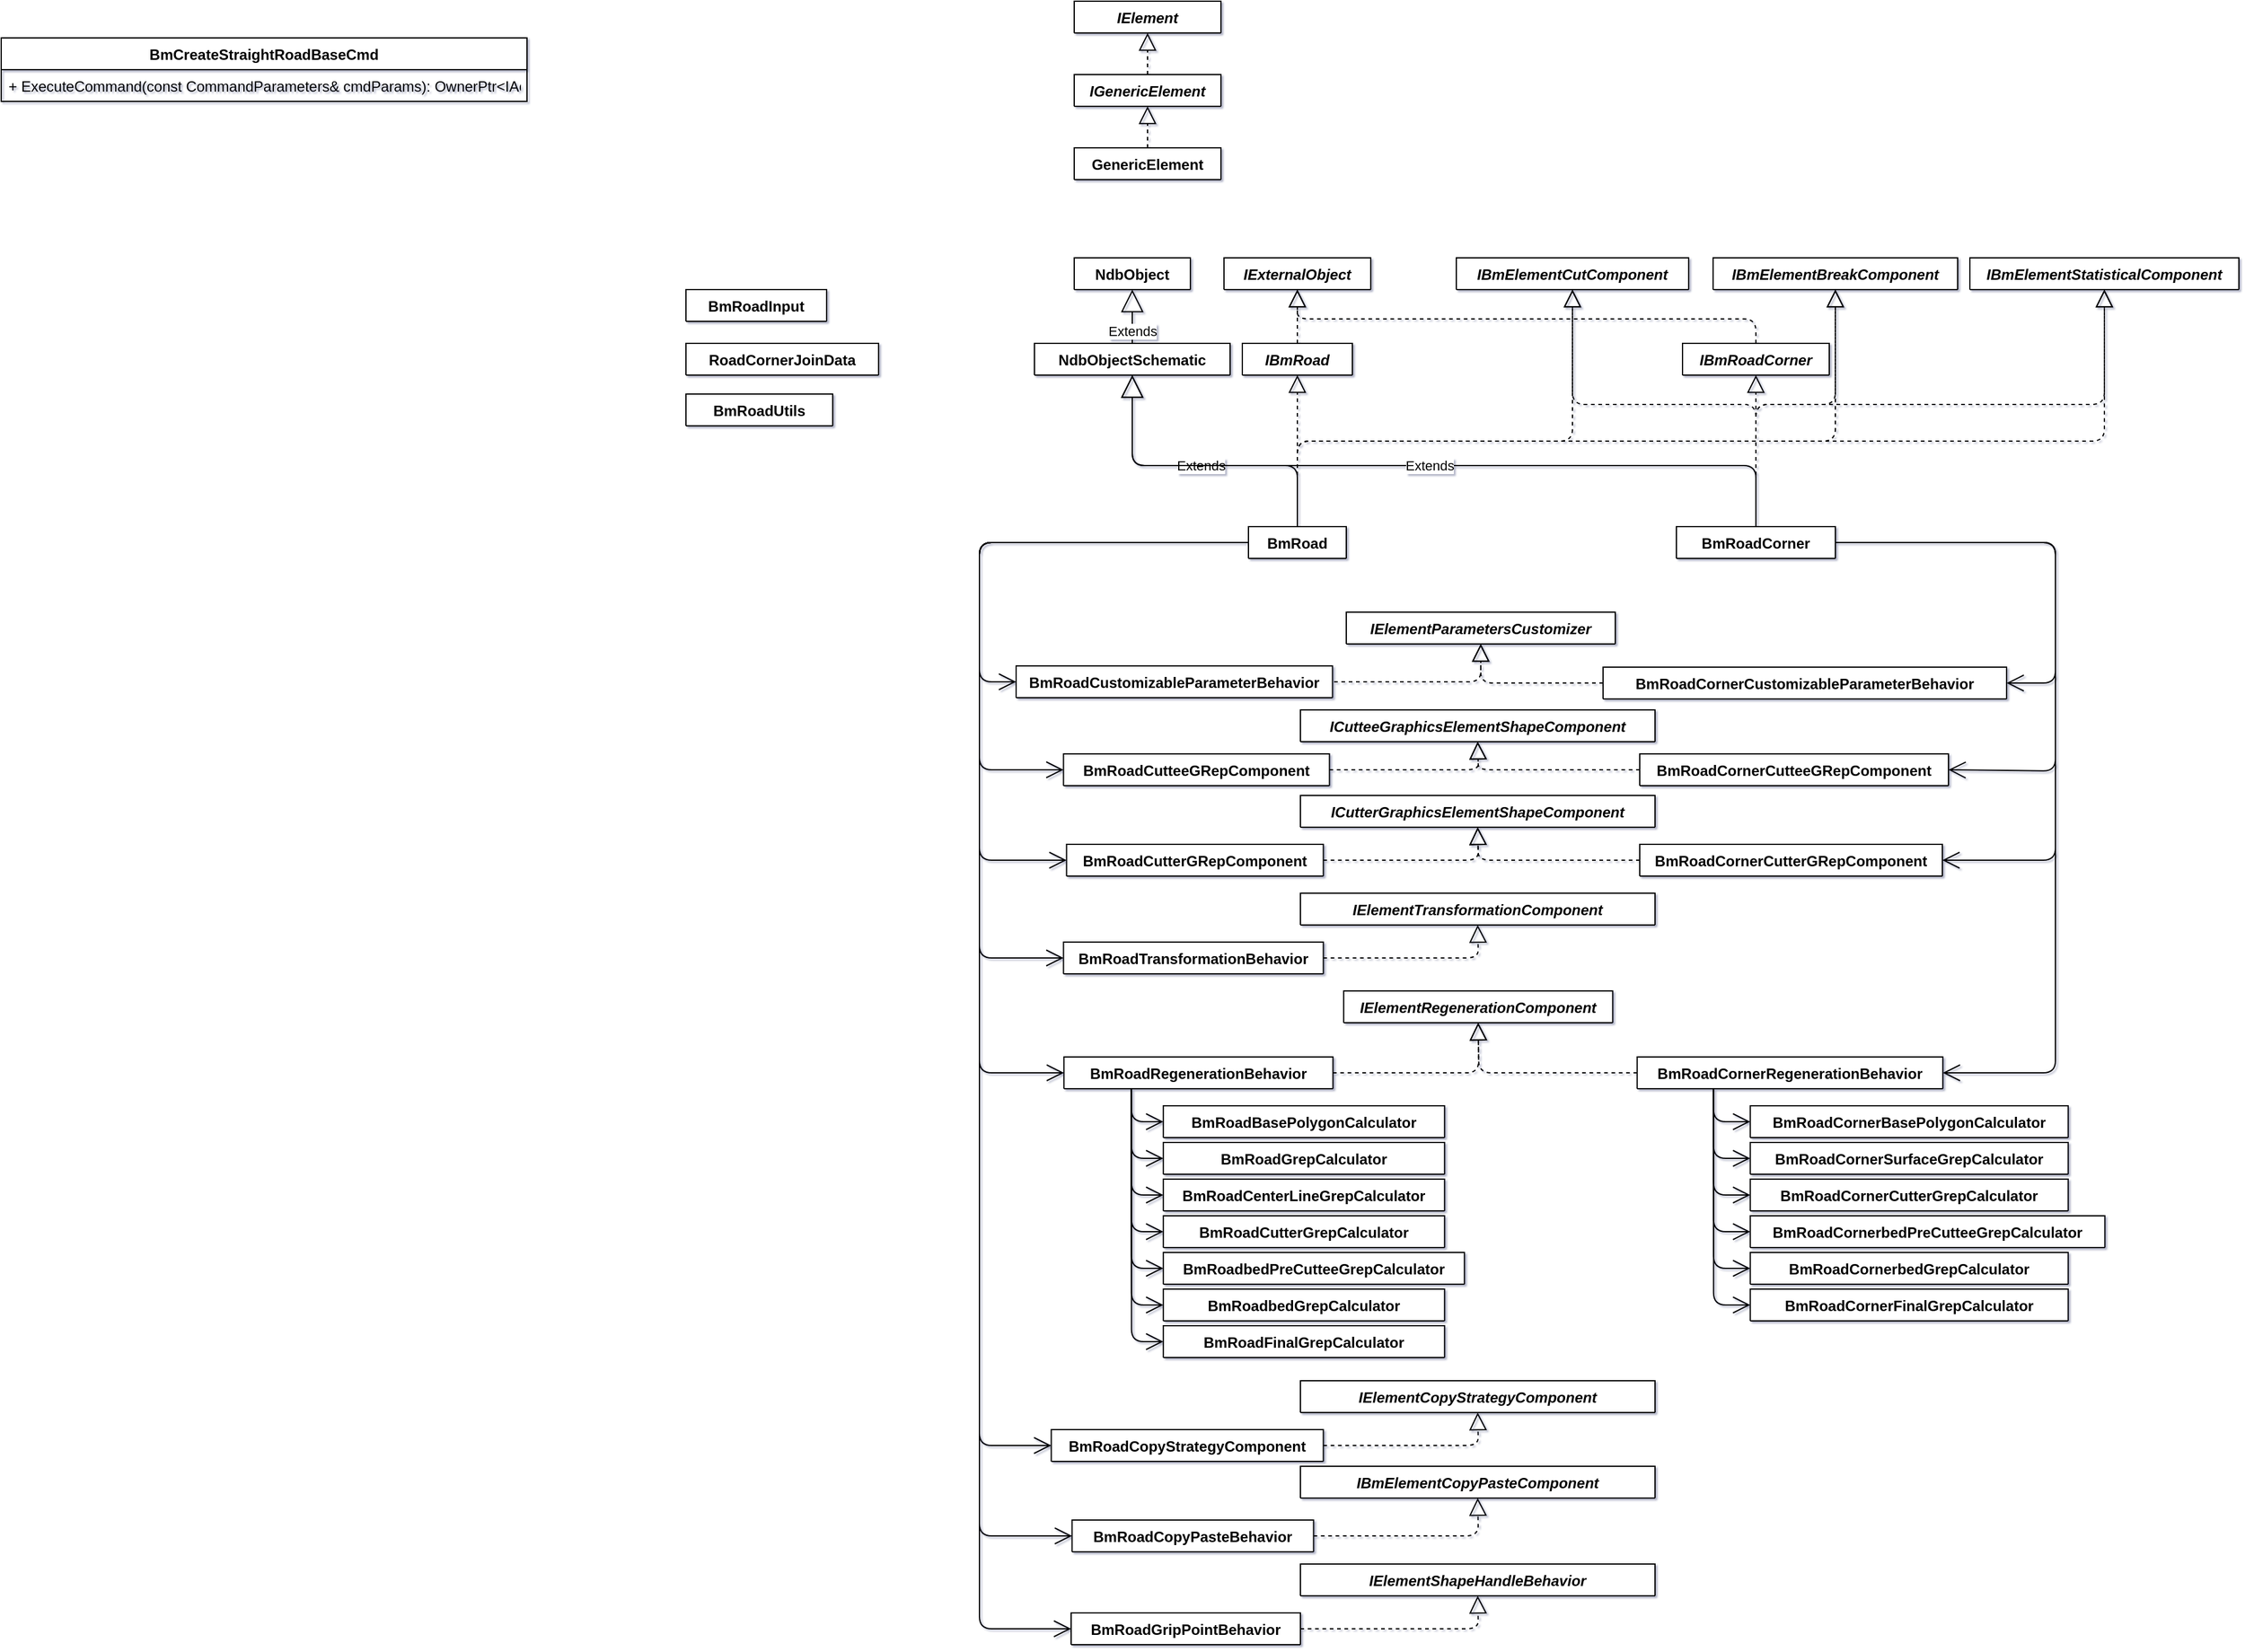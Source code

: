 <mxfile version="14.9.9" type="github" pages="2">
  <diagram id="C5RBs43oDa-KdzZeNtuy" name="Page-1">
    <mxGraphModel dx="1594" dy="1323" grid="1" gridSize="10" guides="1" tooltips="1" connect="1" arrows="0" fold="1" page="1" pageScale="1" pageWidth="827" pageHeight="1169" background="none" math="0" shadow="1">
      <root>
        <mxCell id="WIyWlLk6GJQsqaUBKTNV-0" />
        <mxCell id="WIyWlLk6GJQsqaUBKTNV-1" parent="WIyWlLk6GJQsqaUBKTNV-0" />
        <mxCell id="wGcR4Xtpk954xaqX42pS-20" value="BmCreateStraightRoadBaseCmd" style="swimlane;fontStyle=1;align=center;verticalAlign=top;childLayout=stackLayout;horizontal=1;startSize=26;horizontalStack=0;resizeParent=1;resizeParentMax=0;resizeLast=0;collapsible=1;marginBottom=0;shadow=0;sketch=0;" vertex="1" parent="WIyWlLk6GJQsqaUBKTNV-1">
          <mxGeometry x="-660" y="70" width="430" height="52" as="geometry" />
        </mxCell>
        <mxCell id="wGcR4Xtpk954xaqX42pS-23" value="+ ExecuteCommand(const CommandParameters&amp; cmdParams): OwnerPtr&lt;IAction&gt;" style="text;align=left;verticalAlign=top;spacingLeft=4;spacingRight=4;overflow=hidden;rotatable=0;points=[[0,0.5],[1,0.5]];portConstraint=eastwest;shadow=0;sketch=0;" vertex="1" parent="wGcR4Xtpk954xaqX42pS-20">
          <mxGeometry y="26" width="430" height="26" as="geometry" />
        </mxCell>
        <mxCell id="wGcR4Xtpk954xaqX42pS-29" value="BmRoad" style="swimlane;fontStyle=1;align=center;verticalAlign=top;childLayout=stackLayout;horizontal=1;startSize=26;horizontalStack=0;resizeParent=1;resizeParentMax=0;resizeLast=0;collapsible=1;marginBottom=0;shadow=0;sketch=0;" vertex="1" collapsed="1" parent="WIyWlLk6GJQsqaUBKTNV-1">
          <mxGeometry x="360" y="470" width="80" height="26" as="geometry">
            <mxRectangle x="360" y="470" width="320" height="556" as="alternateBounds" />
          </mxGeometry>
        </mxCell>
        <mxCell id="wGcR4Xtpk954xaqX42pS-30" value="- m_pOwnerElement: IElement*" style="text;strokeColor=none;fillColor=none;align=left;verticalAlign=top;spacingLeft=4;spacingRight=4;overflow=hidden;rotatable=0;points=[[0,0.5],[1,0.5]];portConstraint=eastwest;sketch=1;" vertex="1" parent="wGcR4Xtpk954xaqX42pS-29">
          <mxGeometry y="26" width="80" height="26" as="geometry" />
        </mxCell>
        <mxCell id="jKk1PB0wHjbOU2d1EmL2-29" value="- m_HostTopographyId: ElementId" style="text;strokeColor=none;fillColor=none;align=left;verticalAlign=top;spacingLeft=4;spacingRight=4;overflow=hidden;rotatable=0;points=[[0,0.5],[1,0.5]];portConstraint=eastwest;sketch=1;" vertex="1" parent="wGcR4Xtpk954xaqX42pS-29">
          <mxGeometry y="52" width="80" height="26" as="geometry" />
        </mxCell>
        <mxCell id="jKk1PB0wHjbOU2d1EmL2-43" value="- m_CornerIdAtStart: ElementId" style="text;strokeColor=none;fillColor=none;align=left;verticalAlign=top;spacingLeft=4;spacingRight=4;overflow=hidden;rotatable=0;points=[[0,0.5],[1,0.5]];portConstraint=eastwest;sketch=1;" vertex="1" parent="wGcR4Xtpk954xaqX42pS-29">
          <mxGeometry y="78" width="80" height="26" as="geometry" />
        </mxCell>
        <mxCell id="jKk1PB0wHjbOU2d1EmL2-44" value="- m_CornerIdAtEnd: ElementId" style="text;strokeColor=none;fillColor=none;align=left;verticalAlign=top;spacingLeft=4;spacingRight=4;overflow=hidden;rotatable=0;points=[[0,0.5],[1,0.5]];portConstraint=eastwest;sketch=1;" vertex="1" parent="wGcR4Xtpk954xaqX42pS-29">
          <mxGeometry y="104" width="80" height="26" as="geometry" />
        </mxCell>
        <mxCell id="jKk1PB0wHjbOU2d1EmL2-45" value="- m_CornerIdsAtMiddle: ElementId" style="text;strokeColor=none;fillColor=none;align=left;verticalAlign=top;spacingLeft=4;spacingRight=4;overflow=hidden;rotatable=0;points=[[0,0.5],[1,0.5]];portConstraint=eastwest;sketch=1;" vertex="1" parent="wGcR4Xtpk954xaqX42pS-29">
          <mxGeometry y="130" width="80" height="26" as="geometry" />
        </mxCell>
        <mxCell id="jKk1PB0wHjbOU2d1EmL2-30" value="- m_Thickness: double" style="text;strokeColor=none;fillColor=none;align=left;verticalAlign=top;spacingLeft=4;spacingRight=4;overflow=hidden;rotatable=0;points=[[0,0.5],[1,0.5]];portConstraint=eastwest;sketch=1;" vertex="1" parent="wGcR4Xtpk954xaqX42pS-29">
          <mxGeometry y="156" width="80" height="26" as="geometry" />
        </mxCell>
        <mxCell id="jKk1PB0wHjbOU2d1EmL2-31" value="- m_IsShowCenterline: bool" style="text;strokeColor=none;fillColor=none;align=left;verticalAlign=top;spacingLeft=4;spacingRight=4;overflow=hidden;rotatable=0;points=[[0,0.5],[1,0.5]];portConstraint=eastwest;sketch=1;" vertex="1" parent="wGcR4Xtpk954xaqX42pS-29">
          <mxGeometry y="182" width="80" height="26" as="geometry" />
        </mxCell>
        <mxCell id="jKk1PB0wHjbOU2d1EmL2-32" value="- m_RoadCategoryUid: UniIdentity" style="text;strokeColor=none;fillColor=none;align=left;verticalAlign=top;spacingLeft=4;spacingRight=4;overflow=hidden;rotatable=0;points=[[0,0.5],[1,0.5]];portConstraint=eastwest;sketch=1;" vertex="1" parent="wGcR4Xtpk954xaqX42pS-29">
          <mxGeometry y="208" width="80" height="26" as="geometry" />
        </mxCell>
        <mxCell id="jKk1PB0wHjbOU2d1EmL2-34" value="- m_CenterlineCategoryUid: UniIdentity" style="text;strokeColor=none;fillColor=none;align=left;verticalAlign=top;spacingLeft=4;spacingRight=4;overflow=hidden;rotatable=0;points=[[0,0.5],[1,0.5]];portConstraint=eastwest;sketch=1;" vertex="1" parent="wGcR4Xtpk954xaqX42pS-29">
          <mxGeometry y="234" width="80" height="26" as="geometry" />
        </mxCell>
        <mxCell id="jKk1PB0wHjbOU2d1EmL2-33" value="- m_RoadbedCategoryUid: UniIdentity" style="text;strokeColor=none;fillColor=none;align=left;verticalAlign=top;spacingLeft=4;spacingRight=4;overflow=hidden;rotatable=0;points=[[0,0.5],[1,0.5]];portConstraint=eastwest;sketch=1;" vertex="1" parent="wGcR4Xtpk954xaqX42pS-29">
          <mxGeometry y="260" width="80" height="26" as="geometry" />
        </mxCell>
        <mxCell id="jKk1PB0wHjbOU2d1EmL2-37" value="- m_RoadWidth: double" style="text;strokeColor=none;fillColor=none;align=left;verticalAlign=top;spacingLeft=4;spacingRight=4;overflow=hidden;rotatable=0;points=[[0,0.5],[1,0.5]];portConstraint=eastwest;sketch=1;" vertex="1" parent="wGcR4Xtpk954xaqX42pS-29">
          <mxGeometry y="286" width="80" height="26" as="geometry" />
        </mxCell>
        <mxCell id="jKk1PB0wHjbOU2d1EmL2-38" value="- m_BasePolygon: OwnerPtr&lt;IPolygon&gt;" style="text;strokeColor=none;fillColor=none;align=left;verticalAlign=top;spacingLeft=4;spacingRight=4;overflow=hidden;rotatable=0;points=[[0,0.5],[1,0.5]];portConstraint=eastwest;sketch=1;" vertex="1" parent="wGcR4Xtpk954xaqX42pS-29">
          <mxGeometry y="312" width="80" height="26" as="geometry" />
        </mxCell>
        <mxCell id="jKk1PB0wHjbOU2d1EmL2-39" value="- m_RoadGrep: OwnerPtr&lt;IGraphicsElementShape&gt;" style="text;strokeColor=none;fillColor=none;align=left;verticalAlign=top;spacingLeft=4;spacingRight=4;overflow=hidden;rotatable=0;points=[[0,0.5],[1,0.5]];portConstraint=eastwest;sketch=1;" vertex="1" parent="wGcR4Xtpk954xaqX42pS-29">
          <mxGeometry y="338" width="80" height="26" as="geometry" />
        </mxCell>
        <mxCell id="jKk1PB0wHjbOU2d1EmL2-36" value="- m_CenterLineGrep: OwnerPtr&lt;IGraphicsElementShape&gt;" style="text;strokeColor=none;fillColor=none;align=left;verticalAlign=top;spacingLeft=4;spacingRight=4;overflow=hidden;rotatable=0;points=[[0,0.5],[1,0.5]];portConstraint=eastwest;sketch=1;" vertex="1" parent="wGcR4Xtpk954xaqX42pS-29">
          <mxGeometry y="364" width="80" height="26" as="geometry" />
        </mxCell>
        <mxCell id="jKk1PB0wHjbOU2d1EmL2-42" value="- m_CutterGrep: OwnerPtr&lt;IGraphicsElementShape&gt;" style="text;strokeColor=none;fillColor=none;align=left;verticalAlign=top;spacingLeft=4;spacingRight=4;overflow=hidden;rotatable=0;points=[[0,0.5],[1,0.5]];portConstraint=eastwest;sketch=1;" vertex="1" parent="wGcR4Xtpk954xaqX42pS-29">
          <mxGeometry y="390" width="80" height="26" as="geometry" />
        </mxCell>
        <mxCell id="jKk1PB0wHjbOU2d1EmL2-41" value="- m_RoadbedPreCutteeGrep: OwnerPtr&lt;IGraphicsElementShape&gt;" style="text;strokeColor=none;fillColor=none;align=left;verticalAlign=top;spacingLeft=4;spacingRight=4;overflow=hidden;rotatable=0;points=[[0,0.5],[1,0.5]];portConstraint=eastwest;sketch=1;" vertex="1" parent="wGcR4Xtpk954xaqX42pS-29">
          <mxGeometry y="416" width="80" height="26" as="geometry" />
        </mxCell>
        <mxCell id="jKk1PB0wHjbOU2d1EmL2-40" value="- m_RoadbedGrep: OwnerPtr&lt;IGraphicsElementShape&gt;" style="text;strokeColor=none;fillColor=none;align=left;verticalAlign=top;spacingLeft=4;spacingRight=4;overflow=hidden;rotatable=0;points=[[0,0.5],[1,0.5]];portConstraint=eastwest;sketch=1;" vertex="1" parent="wGcR4Xtpk954xaqX42pS-29">
          <mxGeometry y="442" width="80" height="26" as="geometry" />
        </mxCell>
        <mxCell id="jKk1PB0wHjbOU2d1EmL2-35" value="- m_JoinedGrep: OwnerPtr&lt;IGraphicsElementShape&gt;" style="text;strokeColor=none;fillColor=none;align=left;verticalAlign=top;spacingLeft=4;spacingRight=4;overflow=hidden;rotatable=0;points=[[0,0.5],[1,0.5]];portConstraint=eastwest;sketch=1;" vertex="1" parent="wGcR4Xtpk954xaqX42pS-29">
          <mxGeometry y="468" width="80" height="26" as="geometry" />
        </mxCell>
        <mxCell id="wGcR4Xtpk954xaqX42pS-31" value="" style="line;strokeWidth=1;fillColor=none;align=left;verticalAlign=middle;spacingTop=-1;spacingLeft=3;spacingRight=3;rotatable=0;labelPosition=right;points=[];portConstraint=eastwest;sketch=1;" vertex="1" parent="wGcR4Xtpk954xaqX42pS-29">
          <mxGeometry y="494" width="80" height="8" as="geometry" />
        </mxCell>
        <mxCell id="wGcR4Xtpk954xaqX42pS-32" value="+ CreateTempRoad(const BmRoadInput&amp; input): BmRoad*" style="text;strokeColor=none;fillColor=none;align=left;verticalAlign=top;spacingLeft=4;spacingRight=4;overflow=hidden;rotatable=0;points=[[0,0.5],[1,0.5]];portConstraint=eastwest;sketch=1;fontStyle=4" vertex="1" parent="wGcR4Xtpk954xaqX42pS-29">
          <mxGeometry y="502" width="80" height="28" as="geometry" />
        </mxCell>
        <mxCell id="LjrSg84MtGzsD2wyEDSA-0" value="+ Create(const BmRoadInput&amp; input): BmRoad*" style="text;strokeColor=none;fillColor=none;align=left;verticalAlign=top;spacingLeft=4;spacingRight=4;overflow=hidden;rotatable=0;points=[[0,0.5],[1,0.5]];portConstraint=eastwest;sketch=1;fontStyle=4" vertex="1" parent="wGcR4Xtpk954xaqX42pS-29">
          <mxGeometry y="530" width="80" height="26" as="geometry" />
        </mxCell>
        <mxCell id="jKk1PB0wHjbOU2d1EmL2-0" value="IBmRoad" style="swimlane;fontStyle=3;align=center;verticalAlign=top;childLayout=stackLayout;horizontal=1;startSize=26;horizontalStack=0;resizeParent=1;resizeParentMax=0;resizeLast=0;collapsible=1;marginBottom=0;shadow=0;sketch=0;" vertex="1" collapsed="1" parent="WIyWlLk6GJQsqaUBKTNV-1">
          <mxGeometry x="355" y="320" width="90" height="26" as="geometry">
            <mxRectangle x="355" y="320" width="270" height="90" as="alternateBounds" />
          </mxGeometry>
        </mxCell>
        <mxCell id="jKk1PB0wHjbOU2d1EmL2-2" value="" style="line;strokeWidth=1;fillColor=none;align=left;verticalAlign=middle;spacingTop=-1;spacingLeft=3;spacingRight=3;rotatable=0;labelPosition=right;points=[];portConstraint=eastwest;sketch=1;" vertex="1" parent="jKk1PB0wHjbOU2d1EmL2-0">
          <mxGeometry y="26" width="90" height="8" as="geometry" />
        </mxCell>
        <mxCell id="jKk1PB0wHjbOU2d1EmL2-3" value="+ Create(const BmRoadInput&amp; input): BmRoad*" style="text;strokeColor=none;fillColor=none;align=left;verticalAlign=top;spacingLeft=4;spacingRight=4;overflow=hidden;rotatable=0;points=[[0,0.5],[1,0.5]];portConstraint=eastwest;fontStyle=4;sketch=1;" vertex="1" parent="jKk1PB0wHjbOU2d1EmL2-0">
          <mxGeometry y="34" width="90" height="26" as="geometry" />
        </mxCell>
        <mxCell id="jKk1PB0wHjbOU2d1EmL2-9" value="+ GetImplementationUid(): UniIdentity" style="text;strokeColor=none;fillColor=none;align=left;verticalAlign=top;spacingLeft=4;spacingRight=4;overflow=hidden;rotatable=0;points=[[0,0.5],[1,0.5]];portConstraint=eastwest;fontStyle=4;sketch=1;" vertex="1" parent="jKk1PB0wHjbOU2d1EmL2-0">
          <mxGeometry y="60" width="90" height="30" as="geometry" />
        </mxCell>
        <mxCell id="jKk1PB0wHjbOU2d1EmL2-4" value="" style="endArrow=block;dashed=1;endFill=0;endSize=12;html=1;exitX=0.5;exitY=0;exitDx=0;exitDy=0;entryX=0.5;entryY=1;entryDx=0;entryDy=0;shadow=0;sketch=0;" edge="1" parent="WIyWlLk6GJQsqaUBKTNV-1" source="wGcR4Xtpk954xaqX42pS-29" target="jKk1PB0wHjbOU2d1EmL2-0">
          <mxGeometry width="160" relative="1" as="geometry">
            <mxPoint x="120" y="480" as="sourcePoint" />
            <mxPoint x="390" y="420" as="targetPoint" />
          </mxGeometry>
        </mxCell>
        <mxCell id="jKk1PB0wHjbOU2d1EmL2-5" value="IExternalObject" style="swimlane;fontStyle=3;align=center;verticalAlign=top;childLayout=stackLayout;horizontal=1;startSize=26;horizontalStack=0;resizeParent=1;resizeParentMax=0;resizeLast=0;collapsible=1;marginBottom=0;shadow=0;sketch=0;" vertex="1" collapsed="1" parent="WIyWlLk6GJQsqaUBKTNV-1">
          <mxGeometry x="340" y="250" width="120" height="26" as="geometry">
            <mxRectangle x="340" y="250" width="120" height="34" as="alternateBounds" />
          </mxGeometry>
        </mxCell>
        <mxCell id="jKk1PB0wHjbOU2d1EmL2-7" value="" style="line;strokeWidth=1;fillColor=none;align=left;verticalAlign=middle;spacingTop=-1;spacingLeft=3;spacingRight=3;rotatable=0;labelPosition=right;points=[];portConstraint=eastwest;sketch=1;" vertex="1" parent="jKk1PB0wHjbOU2d1EmL2-5">
          <mxGeometry y="26" width="120" height="8" as="geometry" />
        </mxCell>
        <mxCell id="jKk1PB0wHjbOU2d1EmL2-10" value="" style="endArrow=block;dashed=1;endFill=0;endSize=12;html=1;entryX=0.5;entryY=1;entryDx=0;entryDy=0;exitX=0.5;exitY=0;exitDx=0;exitDy=0;shadow=0;sketch=0;" edge="1" parent="WIyWlLk6GJQsqaUBKTNV-1" source="jKk1PB0wHjbOU2d1EmL2-0" target="jKk1PB0wHjbOU2d1EmL2-5">
          <mxGeometry width="160" relative="1" as="geometry">
            <mxPoint x="140" y="350" as="sourcePoint" />
            <mxPoint x="300" y="350" as="targetPoint" />
          </mxGeometry>
        </mxCell>
        <mxCell id="jKk1PB0wHjbOU2d1EmL2-12" value="NdbObjectSchematic" style="swimlane;fontStyle=1;align=center;verticalAlign=top;childLayout=stackLayout;horizontal=1;startSize=26;horizontalStack=0;resizeParent=1;resizeParentMax=0;resizeLast=0;collapsible=1;marginBottom=0;shadow=0;sketch=0;" vertex="1" collapsed="1" parent="WIyWlLk6GJQsqaUBKTNV-1">
          <mxGeometry x="185" y="320" width="160" height="26" as="geometry">
            <mxRectangle x="340" y="300" width="340" height="34" as="alternateBounds" />
          </mxGeometry>
        </mxCell>
        <mxCell id="jKk1PB0wHjbOU2d1EmL2-13" value="" style="line;strokeWidth=1;fillColor=none;align=left;verticalAlign=middle;spacingTop=-1;spacingLeft=3;spacingRight=3;rotatable=0;labelPosition=right;points=[];portConstraint=eastwest;sketch=1;" vertex="1" parent="jKk1PB0wHjbOU2d1EmL2-12">
          <mxGeometry y="26" width="160" height="8" as="geometry" />
        </mxCell>
        <mxCell id="jKk1PB0wHjbOU2d1EmL2-14" value="Extends" style="endArrow=block;endSize=16;endFill=0;html=1;entryX=0.5;entryY=1;entryDx=0;entryDy=0;exitX=0.5;exitY=0;exitDx=0;exitDy=0;shadow=0;sketch=0;" edge="1" parent="WIyWlLk6GJQsqaUBKTNV-1" source="wGcR4Xtpk954xaqX42pS-29" target="jKk1PB0wHjbOU2d1EmL2-12">
          <mxGeometry width="160" relative="1" as="geometry">
            <mxPoint x="360" y="413" as="sourcePoint" />
            <mxPoint x="290" y="480" as="targetPoint" />
            <Array as="points">
              <mxPoint x="400" y="420" />
              <mxPoint x="265" y="420" />
            </Array>
          </mxGeometry>
        </mxCell>
        <mxCell id="jKk1PB0wHjbOU2d1EmL2-15" value="NdbObject" style="swimlane;fontStyle=1;align=center;verticalAlign=top;childLayout=stackLayout;horizontal=1;startSize=26;horizontalStack=0;resizeParent=1;resizeParentMax=0;resizeLast=0;collapsible=1;marginBottom=0;shadow=0;sketch=0;" vertex="1" collapsed="1" parent="WIyWlLk6GJQsqaUBKTNV-1">
          <mxGeometry x="217.5" y="250" width="95" height="26" as="geometry">
            <mxRectangle x="217.5" y="250" width="172.5" height="34" as="alternateBounds" />
          </mxGeometry>
        </mxCell>
        <mxCell id="jKk1PB0wHjbOU2d1EmL2-16" value="" style="line;strokeWidth=1;fillColor=none;align=left;verticalAlign=middle;spacingTop=-1;spacingLeft=3;spacingRight=3;rotatable=0;labelPosition=right;points=[];portConstraint=eastwest;sketch=1;" vertex="1" parent="jKk1PB0wHjbOU2d1EmL2-15">
          <mxGeometry y="26" width="95" height="8" as="geometry" />
        </mxCell>
        <mxCell id="jKk1PB0wHjbOU2d1EmL2-17" value="Extends" style="endArrow=block;endSize=16;endFill=0;html=1;entryX=0.5;entryY=1;entryDx=0;entryDy=0;exitX=0.5;exitY=0;exitDx=0;exitDy=0;shadow=0;sketch=0;" edge="1" parent="WIyWlLk6GJQsqaUBKTNV-1" source="jKk1PB0wHjbOU2d1EmL2-12" target="jKk1PB0wHjbOU2d1EmL2-15">
          <mxGeometry x="-0.545" width="160" relative="1" as="geometry">
            <mxPoint x="90" y="430" as="sourcePoint" />
            <mxPoint x="250" y="430" as="targetPoint" />
            <mxPoint as="offset" />
          </mxGeometry>
        </mxCell>
        <mxCell id="jKk1PB0wHjbOU2d1EmL2-20" value="IBmElementCutComponent" style="swimlane;fontStyle=3;align=center;verticalAlign=top;childLayout=stackLayout;horizontal=1;startSize=26;horizontalStack=0;resizeParent=1;resizeParentMax=0;resizeLast=0;collapsible=1;marginBottom=0;shadow=0;sketch=0;" vertex="1" collapsed="1" parent="WIyWlLk6GJQsqaUBKTNV-1">
          <mxGeometry x="530" y="250" width="190" height="26" as="geometry">
            <mxRectangle x="470" y="250" width="190" height="34" as="alternateBounds" />
          </mxGeometry>
        </mxCell>
        <mxCell id="jKk1PB0wHjbOU2d1EmL2-21" value="" style="line;strokeWidth=1;fillColor=none;align=left;verticalAlign=middle;spacingTop=-1;spacingLeft=3;spacingRight=3;rotatable=0;labelPosition=right;points=[];portConstraint=eastwest;sketch=1;" vertex="1" parent="jKk1PB0wHjbOU2d1EmL2-20">
          <mxGeometry y="26" width="190" height="8" as="geometry" />
        </mxCell>
        <mxCell id="jKk1PB0wHjbOU2d1EmL2-22" value="IBmElementStatisticalComponent" style="swimlane;fontStyle=3;align=center;verticalAlign=top;childLayout=stackLayout;horizontal=1;startSize=26;horizontalStack=0;resizeParent=1;resizeParentMax=0;resizeLast=0;collapsible=1;marginBottom=0;shadow=0;sketch=0;" vertex="1" collapsed="1" parent="WIyWlLk6GJQsqaUBKTNV-1">
          <mxGeometry x="950" y="250" width="220" height="26" as="geometry">
            <mxRectangle x="340" y="250" width="340" height="34" as="alternateBounds" />
          </mxGeometry>
        </mxCell>
        <mxCell id="jKk1PB0wHjbOU2d1EmL2-23" value="" style="line;strokeWidth=1;fillColor=none;align=left;verticalAlign=middle;spacingTop=-1;spacingLeft=3;spacingRight=3;rotatable=0;labelPosition=right;points=[];portConstraint=eastwest;sketch=1;" vertex="1" parent="jKk1PB0wHjbOU2d1EmL2-22">
          <mxGeometry y="26" width="220" height="8" as="geometry" />
        </mxCell>
        <mxCell id="jKk1PB0wHjbOU2d1EmL2-24" value="IBmElementBreakComponent" style="swimlane;fontStyle=3;align=center;verticalAlign=top;childLayout=stackLayout;horizontal=1;startSize=26;horizontalStack=0;resizeParent=1;resizeParentMax=0;resizeLast=0;collapsible=1;marginBottom=0;shadow=0;sketch=0;" vertex="1" collapsed="1" parent="WIyWlLk6GJQsqaUBKTNV-1">
          <mxGeometry x="740" y="250" width="200" height="26" as="geometry">
            <mxRectangle x="340" y="250" width="340" height="34" as="alternateBounds" />
          </mxGeometry>
        </mxCell>
        <mxCell id="jKk1PB0wHjbOU2d1EmL2-25" value="" style="line;strokeWidth=1;fillColor=none;align=left;verticalAlign=middle;spacingTop=-1;spacingLeft=3;spacingRight=3;rotatable=0;labelPosition=right;points=[];portConstraint=eastwest;sketch=1;" vertex="1" parent="jKk1PB0wHjbOU2d1EmL2-24">
          <mxGeometry y="26" width="200" height="8" as="geometry" />
        </mxCell>
        <mxCell id="jKk1PB0wHjbOU2d1EmL2-26" value="" style="endArrow=block;dashed=1;endFill=0;endSize=12;html=1;entryX=0.5;entryY=1;entryDx=0;entryDy=0;exitX=0.5;exitY=0;exitDx=0;exitDy=0;shadow=0;sketch=0;" edge="1" parent="WIyWlLk6GJQsqaUBKTNV-1" source="wGcR4Xtpk954xaqX42pS-29" target="jKk1PB0wHjbOU2d1EmL2-20">
          <mxGeometry width="160" relative="1" as="geometry">
            <mxPoint x="520" y="380" as="sourcePoint" />
            <mxPoint x="680" y="380" as="targetPoint" />
            <Array as="points">
              <mxPoint x="400" y="400" />
              <mxPoint x="625" y="400" />
            </Array>
          </mxGeometry>
        </mxCell>
        <mxCell id="jKk1PB0wHjbOU2d1EmL2-27" value="" style="endArrow=block;dashed=1;endFill=0;endSize=12;html=1;entryX=0.5;entryY=1;entryDx=0;entryDy=0;exitX=0.5;exitY=0;exitDx=0;exitDy=0;shadow=0;sketch=0;" edge="1" parent="WIyWlLk6GJQsqaUBKTNV-1" source="wGcR4Xtpk954xaqX42pS-29" target="jKk1PB0wHjbOU2d1EmL2-24">
          <mxGeometry width="160" relative="1" as="geometry">
            <mxPoint x="413.5" y="420" as="sourcePoint" />
            <mxPoint x="578.5" y="276.0" as="targetPoint" />
            <Array as="points">
              <mxPoint x="400" y="400" />
              <mxPoint x="840" y="400" />
            </Array>
          </mxGeometry>
        </mxCell>
        <mxCell id="jKk1PB0wHjbOU2d1EmL2-28" value="" style="endArrow=block;dashed=1;endFill=0;endSize=12;html=1;entryX=0.5;entryY=1;entryDx=0;entryDy=0;exitX=0.5;exitY=0;exitDx=0;exitDy=0;shadow=0;sketch=0;" edge="1" parent="WIyWlLk6GJQsqaUBKTNV-1" source="wGcR4Xtpk954xaqX42pS-29" target="jKk1PB0wHjbOU2d1EmL2-22">
          <mxGeometry width="160" relative="1" as="geometry">
            <mxPoint x="820" y="400" as="sourcePoint" />
            <mxPoint x="980" y="400" as="targetPoint" />
            <Array as="points">
              <mxPoint x="400" y="400" />
              <mxPoint x="1060" y="400" />
            </Array>
          </mxGeometry>
        </mxCell>
        <mxCell id="jKk1PB0wHjbOU2d1EmL2-46" value="IGenericElement" style="swimlane;fontStyle=3;align=center;verticalAlign=top;childLayout=stackLayout;horizontal=1;startSize=26;horizontalStack=0;resizeParent=1;resizeParentMax=0;resizeLast=0;collapsible=1;marginBottom=0;shadow=0;sketch=0;" vertex="1" collapsed="1" parent="WIyWlLk6GJQsqaUBKTNV-1">
          <mxGeometry x="217.5" y="100" width="120" height="26" as="geometry">
            <mxRectangle x="340" y="250" width="120" height="34" as="alternateBounds" />
          </mxGeometry>
        </mxCell>
        <mxCell id="jKk1PB0wHjbOU2d1EmL2-47" value="" style="line;strokeWidth=1;fillColor=none;align=left;verticalAlign=middle;spacingTop=-1;spacingLeft=3;spacingRight=3;rotatable=0;labelPosition=right;points=[];portConstraint=eastwest;sketch=1;" vertex="1" parent="jKk1PB0wHjbOU2d1EmL2-46">
          <mxGeometry y="26" width="120" height="8" as="geometry" />
        </mxCell>
        <mxCell id="jKk1PB0wHjbOU2d1EmL2-48" value="IElement" style="swimlane;fontStyle=3;align=center;verticalAlign=top;childLayout=stackLayout;horizontal=1;startSize=26;horizontalStack=0;resizeParent=1;resizeParentMax=0;resizeLast=0;collapsible=1;marginBottom=0;shadow=0;sketch=0;" vertex="1" collapsed="1" parent="WIyWlLk6GJQsqaUBKTNV-1">
          <mxGeometry x="217.5" y="40" width="120" height="26" as="geometry">
            <mxRectangle x="340" y="250" width="120" height="34" as="alternateBounds" />
          </mxGeometry>
        </mxCell>
        <mxCell id="jKk1PB0wHjbOU2d1EmL2-49" value="" style="line;strokeWidth=1;fillColor=none;align=left;verticalAlign=middle;spacingTop=-1;spacingLeft=3;spacingRight=3;rotatable=0;labelPosition=right;points=[];portConstraint=eastwest;sketch=1;" vertex="1" parent="jKk1PB0wHjbOU2d1EmL2-48">
          <mxGeometry y="26" width="120" height="8" as="geometry" />
        </mxCell>
        <mxCell id="jKk1PB0wHjbOU2d1EmL2-50" value="" style="endArrow=block;dashed=1;endFill=0;endSize=12;html=1;entryX=0.5;entryY=1;entryDx=0;entryDy=0;exitX=0.5;exitY=0;exitDx=0;exitDy=0;shadow=0;sketch=0;" edge="1" parent="WIyWlLk6GJQsqaUBKTNV-1" source="jKk1PB0wHjbOU2d1EmL2-46" target="jKk1PB0wHjbOU2d1EmL2-48">
          <mxGeometry width="160" relative="1" as="geometry">
            <mxPoint x="367.5" y="80" as="sourcePoint" />
            <mxPoint x="527.5" y="80" as="targetPoint" />
          </mxGeometry>
        </mxCell>
        <mxCell id="jKk1PB0wHjbOU2d1EmL2-51" value="GenericElement" style="swimlane;fontStyle=1;align=center;verticalAlign=top;childLayout=stackLayout;horizontal=1;startSize=26;horizontalStack=0;resizeParent=1;resizeParentMax=0;resizeLast=0;collapsible=1;marginBottom=0;shadow=0;sketch=0;" vertex="1" collapsed="1" parent="WIyWlLk6GJQsqaUBKTNV-1">
          <mxGeometry x="217.5" y="160" width="120" height="26" as="geometry">
            <mxRectangle x="340" y="250" width="120" height="34" as="alternateBounds" />
          </mxGeometry>
        </mxCell>
        <mxCell id="jKk1PB0wHjbOU2d1EmL2-52" value="" style="line;strokeWidth=1;fillColor=none;align=left;verticalAlign=middle;spacingTop=-1;spacingLeft=3;spacingRight=3;rotatable=0;labelPosition=right;points=[];portConstraint=eastwest;sketch=1;" vertex="1" parent="jKk1PB0wHjbOU2d1EmL2-51">
          <mxGeometry y="26" width="120" height="8" as="geometry" />
        </mxCell>
        <mxCell id="jKk1PB0wHjbOU2d1EmL2-53" value="" style="endArrow=block;dashed=1;endFill=0;endSize=12;html=1;exitX=0.5;exitY=0;exitDx=0;exitDy=0;entryX=0.5;entryY=1;entryDx=0;entryDy=0;shadow=0;sketch=0;" edge="1" parent="WIyWlLk6GJQsqaUBKTNV-1" source="jKk1PB0wHjbOU2d1EmL2-51" target="jKk1PB0wHjbOU2d1EmL2-46">
          <mxGeometry width="160" relative="1" as="geometry">
            <mxPoint x="337.5" y="140" as="sourcePoint" />
            <mxPoint x="497.5" y="140" as="targetPoint" />
          </mxGeometry>
        </mxCell>
        <mxCell id="LjrSg84MtGzsD2wyEDSA-1" value="BmRoadInput" style="swimlane;fontStyle=1;align=center;verticalAlign=top;childLayout=stackLayout;horizontal=1;startSize=26;horizontalStack=0;resizeParent=1;resizeParentMax=0;resizeLast=0;collapsible=1;marginBottom=0;shadow=0;sketch=0;" vertex="1" collapsed="1" parent="WIyWlLk6GJQsqaUBKTNV-1">
          <mxGeometry x="-100" y="276" width="115" height="26" as="geometry">
            <mxRectangle x="740" y="460" width="240" height="200" as="alternateBounds" />
          </mxGeometry>
        </mxCell>
        <mxCell id="LjrSg84MtGzsD2wyEDSA-5" value="+&amp;nbsp;&lt;span&gt;IDocument* Doc&lt;/span&gt;&lt;br&gt;&lt;div&gt;+ ElementId TypeId&lt;/div&gt;&lt;div&gt;&lt;span&gt;+ ElementId HostTopographyId&lt;/span&gt;&lt;/div&gt;&lt;div&gt;&lt;span&gt;+ ElementId AssociatedPlaneId&lt;/span&gt;&lt;/div&gt;&lt;div&gt;&lt;span&gt;+ double StartOffset&lt;/span&gt;&lt;/div&gt;&lt;div&gt;&lt;span&gt;+ double EndOffset&lt;/span&gt;&lt;/div&gt;&lt;div&gt;&lt;span&gt;+&lt;/span&gt;&lt;span&gt;&amp;nbsp;std::vector&amp;lt;Vector3d&amp;gt; PositionPoints&lt;/span&gt;&lt;/div&gt;&lt;div&gt;&lt;span&gt;+ double TurningRadius&lt;/span&gt;&lt;/div&gt;&lt;div&gt;&lt;span&gt;+ bool IsShowCenterLine&lt;/span&gt;&lt;/div&gt;&lt;div&gt;&lt;span&gt;+ double RoadThickness&lt;/span&gt;&lt;/div&gt;&lt;div&gt;&lt;span&gt;+ double RoadWidth&lt;/span&gt;&lt;/div&gt;&lt;div&gt;&lt;span&gt;+ UniIdentity RoadMaterialUid&lt;/span&gt;&lt;/div&gt;" style="text;strokeColor=none;fillColor=none;align=left;verticalAlign=top;spacingLeft=4;spacingRight=4;overflow=hidden;rotatable=0;points=[[0,0.5],[1,0.5]];portConstraint=eastwest;startSize=26;opacity=90;html=1;sketch=1;" vertex="1" parent="LjrSg84MtGzsD2wyEDSA-1">
          <mxGeometry y="26" width="115" height="174" as="geometry" />
        </mxCell>
        <mxCell id="LjrSg84MtGzsD2wyEDSA-3" value="RoadCornerJoinData" style="swimlane;fontStyle=1;align=center;verticalAlign=top;childLayout=stackLayout;horizontal=1;startSize=26;horizontalStack=0;resizeParent=1;resizeParentMax=0;resizeLast=0;collapsible=1;marginBottom=0;shadow=0;sketch=0;" vertex="1" collapsed="1" parent="WIyWlLk6GJQsqaUBKTNV-1">
          <mxGeometry x="-100" y="320" width="157.5" height="26" as="geometry">
            <mxRectangle x="760" y="690" width="180" height="140" as="alternateBounds" />
          </mxGeometry>
        </mxCell>
        <mxCell id="LjrSg84MtGzsD2wyEDSA-6" value="&lt;div&gt;+ ElementId AttachingElementId&lt;/div&gt;&lt;div&gt;+ JoinPosition&amp;nbsp; &amp;nbsp;AttachingPosition&lt;/div&gt;&lt;div&gt;+ ElementId AttachedElementId&lt;/div&gt;&lt;div&gt;+ JoinPosition&amp;nbsp; &amp;nbsp;AttachedPosition&lt;/div&gt;&lt;div&gt;+ double TurningRadius&lt;/div&gt;&lt;div&gt;+ double Thickness&lt;/div&gt;&lt;div&gt;+ UniIdentity RoadCategoryUid&lt;/div&gt;" style="text;strokeColor=none;fillColor=none;align=left;verticalAlign=top;spacingLeft=4;spacingRight=4;overflow=hidden;rotatable=0;points=[[0,0.5],[1,0.5]];portConstraint=eastwest;startSize=26;opacity=90;html=1;sketch=1;" vertex="1" parent="LjrSg84MtGzsD2wyEDSA-3">
          <mxGeometry y="26" width="157.5" height="114" as="geometry" />
        </mxCell>
        <mxCell id="LjrSg84MtGzsD2wyEDSA-7" value="BmRoadUtils" style="swimlane;fontStyle=1;align=center;verticalAlign=top;childLayout=stackLayout;horizontal=1;startSize=26;horizontalStack=0;resizeParent=1;resizeParentMax=0;resizeLast=0;collapsible=1;marginBottom=0;shadow=0;sketch=0;" vertex="1" collapsed="1" parent="WIyWlLk6GJQsqaUBKTNV-1">
          <mxGeometry x="-100" y="361.5" width="120" height="26" as="geometry">
            <mxRectangle x="638.75" y="571.5" width="240" height="40" as="alternateBounds" />
          </mxGeometry>
        </mxCell>
        <mxCell id="LjrSg84MtGzsD2wyEDSA-9" value="BmRoadRegenerationBehavior" style="swimlane;fontStyle=1;align=center;verticalAlign=top;childLayout=stackLayout;horizontal=1;startSize=26;horizontalStack=0;resizeParent=1;resizeParentMax=0;resizeLast=0;collapsible=1;marginBottom=0;shadow=0;sketch=0;" vertex="1" collapsed="1" parent="WIyWlLk6GJQsqaUBKTNV-1">
          <mxGeometry x="209.13" y="904" width="220" height="26" as="geometry">
            <mxRectangle x="860" y="530" width="360" height="52" as="alternateBounds" />
          </mxGeometry>
        </mxCell>
        <mxCell id="ptSxgdbk7tvU8R89g8bU-36" value="BmRoadRegenerationBehavior" style="swimlane;fontStyle=1;align=center;verticalAlign=top;childLayout=stackLayout;horizontal=1;startSize=26;horizontalStack=0;resizeParent=1;resizeParentMax=0;resizeLast=0;collapsible=1;marginBottom=0;shadow=0;sketch=0;" vertex="1" collapsed="1" parent="LjrSg84MtGzsD2wyEDSA-9">
          <mxGeometry y="26" width="220" height="26" as="geometry">
            <mxRectangle x="860" y="530" width="360" height="52" as="alternateBounds" />
          </mxGeometry>
        </mxCell>
        <mxCell id="ptSxgdbk7tvU8R89g8bU-37" value="+ void GetCalculators(ICalculatorCollection* calculators) const" style="text;strokeColor=none;fillColor=none;align=left;verticalAlign=top;spacingLeft=4;spacingRight=4;overflow=hidden;rotatable=0;points=[[0,0.5],[1,0.5]];portConstraint=eastwest;startSize=26;opacity=90;html=1;sketch=1;" vertex="1" parent="ptSxgdbk7tvU8R89g8bU-36">
          <mxGeometry y="26" width="220" height="26" as="geometry" />
        </mxCell>
        <mxCell id="LjrSg84MtGzsD2wyEDSA-15" value="+ void GetCalculators(ICalculatorCollection* calculators) const" style="text;strokeColor=none;fillColor=none;align=left;verticalAlign=top;spacingLeft=4;spacingRight=4;overflow=hidden;rotatable=0;points=[[0,0.5],[1,0.5]];portConstraint=eastwest;startSize=26;opacity=90;html=1;sketch=1;" vertex="1" parent="LjrSg84MtGzsD2wyEDSA-9">
          <mxGeometry y="52" width="220" height="26" as="geometry" />
        </mxCell>
        <mxCell id="LjrSg84MtGzsD2wyEDSA-10" value="IElementRegenerationComponent" style="swimlane;fontStyle=3;align=center;verticalAlign=top;childLayout=stackLayout;horizontal=1;startSize=26;horizontalStack=0;resizeParent=1;resizeParentMax=0;resizeLast=0;collapsible=1;marginBottom=0;shadow=0;sketch=0;" vertex="1" collapsed="1" parent="WIyWlLk6GJQsqaUBKTNV-1">
          <mxGeometry x="437.88" y="850" width="220" height="26" as="geometry">
            <mxRectangle x="-73.75" y="1044.5" width="340" height="34" as="alternateBounds" />
          </mxGeometry>
        </mxCell>
        <mxCell id="LjrSg84MtGzsD2wyEDSA-11" value="" style="line;strokeWidth=1;fillColor=none;align=left;verticalAlign=middle;spacingTop=-1;spacingLeft=3;spacingRight=3;rotatable=0;labelPosition=right;points=[];portConstraint=eastwest;sketch=1;" vertex="1" parent="LjrSg84MtGzsD2wyEDSA-10">
          <mxGeometry y="26" width="220" height="8" as="geometry" />
        </mxCell>
        <mxCell id="LjrSg84MtGzsD2wyEDSA-14" value="" style="endArrow=block;dashed=1;endFill=0;endSize=12;html=1;shadow=0;sketch=0;entryX=0.5;entryY=1;entryDx=0;entryDy=0;exitX=1;exitY=0.5;exitDx=0;exitDy=0;" edge="1" parent="WIyWlLk6GJQsqaUBKTNV-1" source="LjrSg84MtGzsD2wyEDSA-9" target="LjrSg84MtGzsD2wyEDSA-10">
          <mxGeometry width="160" relative="1" as="geometry">
            <mxPoint x="430.38" y="914" as="sourcePoint" />
            <mxPoint x="190.38" y="919" as="targetPoint" />
            <Array as="points">
              <mxPoint x="548.38" y="917" />
            </Array>
          </mxGeometry>
        </mxCell>
        <mxCell id="LjrSg84MtGzsD2wyEDSA-16" value="BmRoadBasePolygonCalculator" style="swimlane;fontStyle=1;align=center;verticalAlign=top;childLayout=stackLayout;horizontal=1;startSize=26;horizontalStack=0;resizeParent=1;resizeParentMax=0;resizeLast=0;collapsible=1;marginBottom=0;shadow=0;sketch=0;" vertex="1" collapsed="1" parent="WIyWlLk6GJQsqaUBKTNV-1">
          <mxGeometry x="290.38" y="944" width="230" height="26" as="geometry">
            <mxRectangle x="638.75" y="571.5" width="240" height="40" as="alternateBounds" />
          </mxGeometry>
        </mxCell>
        <mxCell id="LjrSg84MtGzsD2wyEDSA-17" value="BmRoadGrepCalculator" style="swimlane;fontStyle=1;align=center;verticalAlign=top;childLayout=stackLayout;horizontal=1;startSize=26;horizontalStack=0;resizeParent=1;resizeParentMax=0;resizeLast=0;collapsible=1;marginBottom=0;shadow=0;sketch=0;" vertex="1" collapsed="1" parent="WIyWlLk6GJQsqaUBKTNV-1">
          <mxGeometry x="290.38" y="974" width="230" height="26" as="geometry">
            <mxRectangle x="638.75" y="571.5" width="240" height="40" as="alternateBounds" />
          </mxGeometry>
        </mxCell>
        <mxCell id="LjrSg84MtGzsD2wyEDSA-18" value="BmRoadCenterLineGrepCalculator" style="swimlane;fontStyle=1;align=center;verticalAlign=top;childLayout=stackLayout;horizontal=1;startSize=26;horizontalStack=0;resizeParent=1;resizeParentMax=0;resizeLast=0;collapsible=1;marginBottom=0;shadow=0;sketch=0;" vertex="1" collapsed="1" parent="WIyWlLk6GJQsqaUBKTNV-1">
          <mxGeometry x="290.38" y="1004" width="230" height="26" as="geometry">
            <mxRectangle x="638.75" y="571.5" width="240" height="40" as="alternateBounds" />
          </mxGeometry>
        </mxCell>
        <mxCell id="LjrSg84MtGzsD2wyEDSA-19" value="BmRoadCenterLineGrepCalculator" style="swimlane;fontStyle=1;align=center;verticalAlign=top;childLayout=stackLayout;horizontal=1;startSize=26;horizontalStack=0;resizeParent=1;resizeParentMax=0;resizeLast=0;collapsible=1;marginBottom=0;sketch=1;" vertex="1" collapsed="1" parent="LjrSg84MtGzsD2wyEDSA-18">
          <mxGeometry y="26" width="230" height="26" as="geometry">
            <mxRectangle x="638.75" y="571.5" width="240" height="40" as="alternateBounds" />
          </mxGeometry>
        </mxCell>
        <mxCell id="LjrSg84MtGzsD2wyEDSA-20" value="BmRoadCutterGrepCalculator" style="swimlane;fontStyle=1;align=center;verticalAlign=top;childLayout=stackLayout;horizontal=1;startSize=26;horizontalStack=0;resizeParent=1;resizeParentMax=0;resizeLast=0;collapsible=1;marginBottom=0;shadow=0;sketch=0;" vertex="1" collapsed="1" parent="WIyWlLk6GJQsqaUBKTNV-1">
          <mxGeometry x="290.38" y="1034" width="230" height="26" as="geometry">
            <mxRectangle x="638.75" y="571.5" width="240" height="40" as="alternateBounds" />
          </mxGeometry>
        </mxCell>
        <mxCell id="LjrSg84MtGzsD2wyEDSA-21" value="BmRoadCenterLineGrepCalculator" style="swimlane;fontStyle=1;align=center;verticalAlign=top;childLayout=stackLayout;horizontal=1;startSize=26;horizontalStack=0;resizeParent=1;resizeParentMax=0;resizeLast=0;collapsible=1;marginBottom=0;sketch=1;" vertex="1" collapsed="1" parent="LjrSg84MtGzsD2wyEDSA-20">
          <mxGeometry y="26" width="230" height="26" as="geometry">
            <mxRectangle x="638.75" y="571.5" width="240" height="40" as="alternateBounds" />
          </mxGeometry>
        </mxCell>
        <mxCell id="LjrSg84MtGzsD2wyEDSA-22" value="BmRoadbedPreCutteeGrepCalculator" style="swimlane;fontStyle=1;align=center;verticalAlign=top;childLayout=stackLayout;horizontal=1;startSize=26;horizontalStack=0;resizeParent=1;resizeParentMax=0;resizeLast=0;collapsible=1;marginBottom=0;shadow=0;sketch=0;" vertex="1" collapsed="1" parent="WIyWlLk6GJQsqaUBKTNV-1">
          <mxGeometry x="290.38" y="1064" width="246.25" height="26" as="geometry">
            <mxRectangle x="638.75" y="571.5" width="240" height="40" as="alternateBounds" />
          </mxGeometry>
        </mxCell>
        <mxCell id="LjrSg84MtGzsD2wyEDSA-23" value="BmRoadCenterLineGrepCalculator" style="swimlane;fontStyle=1;align=center;verticalAlign=top;childLayout=stackLayout;horizontal=1;startSize=26;horizontalStack=0;resizeParent=1;resizeParentMax=0;resizeLast=0;collapsible=1;marginBottom=0;sketch=1;" vertex="1" collapsed="1" parent="LjrSg84MtGzsD2wyEDSA-22">
          <mxGeometry y="26" width="246.25" height="26" as="geometry">
            <mxRectangle x="638.75" y="571.5" width="240" height="40" as="alternateBounds" />
          </mxGeometry>
        </mxCell>
        <mxCell id="LjrSg84MtGzsD2wyEDSA-24" value="BmRoadbedGrepCalculator" style="swimlane;fontStyle=1;align=center;verticalAlign=top;childLayout=stackLayout;horizontal=1;startSize=26;horizontalStack=0;resizeParent=1;resizeParentMax=0;resizeLast=0;collapsible=1;marginBottom=0;shadow=0;sketch=0;" vertex="1" collapsed="1" parent="WIyWlLk6GJQsqaUBKTNV-1">
          <mxGeometry x="290.38" y="1094" width="230" height="26" as="geometry">
            <mxRectangle x="638.75" y="571.5" width="240" height="40" as="alternateBounds" />
          </mxGeometry>
        </mxCell>
        <mxCell id="LjrSg84MtGzsD2wyEDSA-25" value="BmRoadCenterLineGrepCalculator" style="swimlane;fontStyle=1;align=center;verticalAlign=top;childLayout=stackLayout;horizontal=1;startSize=26;horizontalStack=0;resizeParent=1;resizeParentMax=0;resizeLast=0;collapsible=1;marginBottom=0;sketch=1;" vertex="1" collapsed="1" parent="LjrSg84MtGzsD2wyEDSA-24">
          <mxGeometry y="26" width="230" height="26" as="geometry">
            <mxRectangle x="638.75" y="571.5" width="240" height="40" as="alternateBounds" />
          </mxGeometry>
        </mxCell>
        <mxCell id="LjrSg84MtGzsD2wyEDSA-26" value="BmRoadFinalGrepCalculator" style="swimlane;fontStyle=1;align=center;verticalAlign=top;childLayout=stackLayout;horizontal=1;startSize=26;horizontalStack=0;resizeParent=1;resizeParentMax=0;resizeLast=0;collapsible=1;marginBottom=0;shadow=0;sketch=0;" vertex="1" collapsed="1" parent="WIyWlLk6GJQsqaUBKTNV-1">
          <mxGeometry x="290.38" y="1124" width="230" height="26" as="geometry">
            <mxRectangle x="638.75" y="571.5" width="240" height="40" as="alternateBounds" />
          </mxGeometry>
        </mxCell>
        <mxCell id="ptSxgdbk7tvU8R89g8bU-19" value="BmRoadRegenerationBehavior" style="swimlane;fontStyle=1;align=center;verticalAlign=top;childLayout=stackLayout;horizontal=1;startSize=26;horizontalStack=0;resizeParent=1;resizeParentMax=0;resizeLast=0;collapsible=1;marginBottom=0;shadow=0;sketch=0;" vertex="1" collapsed="1" parent="LjrSg84MtGzsD2wyEDSA-26">
          <mxGeometry y="26" width="230" height="26" as="geometry">
            <mxRectangle x="860" y="530" width="360" height="52" as="alternateBounds" />
          </mxGeometry>
        </mxCell>
        <mxCell id="ptSxgdbk7tvU8R89g8bU-20" value="+ void GetCalculators(ICalculatorCollection* calculators) const" style="text;strokeColor=none;fillColor=none;align=left;verticalAlign=top;spacingLeft=4;spacingRight=4;overflow=hidden;rotatable=0;points=[[0,0.5],[1,0.5]];portConstraint=eastwest;startSize=26;opacity=90;html=1;sketch=1;" vertex="1" parent="ptSxgdbk7tvU8R89g8bU-19">
          <mxGeometry y="26" width="230" height="26" as="geometry" />
        </mxCell>
        <mxCell id="ptSxgdbk7tvU8R89g8bU-21" value="IElementRegenerationComponent" style="swimlane;fontStyle=3;align=center;verticalAlign=top;childLayout=stackLayout;horizontal=1;startSize=26;horizontalStack=0;resizeParent=1;resizeParentMax=0;resizeLast=0;collapsible=1;marginBottom=0;shadow=0;sketch=0;" vertex="1" collapsed="1" parent="LjrSg84MtGzsD2wyEDSA-26">
          <mxGeometry y="52" width="230" height="26" as="geometry">
            <mxRectangle x="860" y="476" width="340" height="34" as="alternateBounds" />
          </mxGeometry>
        </mxCell>
        <mxCell id="ptSxgdbk7tvU8R89g8bU-22" value="" style="line;strokeWidth=1;fillColor=none;align=left;verticalAlign=middle;spacingTop=-1;spacingLeft=3;spacingRight=3;rotatable=0;labelPosition=right;points=[];portConstraint=eastwest;sketch=1;" vertex="1" parent="ptSxgdbk7tvU8R89g8bU-21">
          <mxGeometry y="26" width="230" height="8" as="geometry" />
        </mxCell>
        <mxCell id="ptSxgdbk7tvU8R89g8bU-23" value="" style="endArrow=block;dashed=1;endFill=0;endSize=12;html=1;exitX=0;exitY=0.5;exitDx=0;exitDy=0;shadow=0;sketch=0;entryX=1;entryY=0.5;entryDx=0;entryDy=0;" edge="1" source="ptSxgdbk7tvU8R89g8bU-19" target="ptSxgdbk7tvU8R89g8bU-21" parent="LjrSg84MtGzsD2wyEDSA-26">
          <mxGeometry width="160" relative="1" as="geometry">
            <mxPoint x="-433.75" y="-32" as="sourcePoint" />
            <mxPoint x="-271.25" y="-168" as="targetPoint" />
          </mxGeometry>
        </mxCell>
        <mxCell id="ptSxgdbk7tvU8R89g8bU-24" value="BmRoadBasePolygonCalculator" style="swimlane;fontStyle=1;align=center;verticalAlign=top;childLayout=stackLayout;horizontal=1;startSize=26;horizontalStack=0;resizeParent=1;resizeParentMax=0;resizeLast=0;collapsible=1;marginBottom=0;shadow=0;sketch=0;" vertex="1" collapsed="1" parent="LjrSg84MtGzsD2wyEDSA-26">
          <mxGeometry y="78" width="230" height="26" as="geometry">
            <mxRectangle x="638.75" y="571.5" width="240" height="40" as="alternateBounds" />
          </mxGeometry>
        </mxCell>
        <mxCell id="ptSxgdbk7tvU8R89g8bU-25" value="BmRoadGrepCalculator" style="swimlane;fontStyle=1;align=center;verticalAlign=top;childLayout=stackLayout;horizontal=1;startSize=26;horizontalStack=0;resizeParent=1;resizeParentMax=0;resizeLast=0;collapsible=1;marginBottom=0;shadow=0;sketch=0;" vertex="1" collapsed="1" parent="LjrSg84MtGzsD2wyEDSA-26">
          <mxGeometry y="104" width="230" height="26" as="geometry">
            <mxRectangle x="638.75" y="571.5" width="240" height="40" as="alternateBounds" />
          </mxGeometry>
        </mxCell>
        <mxCell id="ptSxgdbk7tvU8R89g8bU-26" value="BmRoadCenterLineGrepCalculator" style="swimlane;fontStyle=1;align=center;verticalAlign=top;childLayout=stackLayout;horizontal=1;startSize=26;horizontalStack=0;resizeParent=1;resizeParentMax=0;resizeLast=0;collapsible=1;marginBottom=0;shadow=0;sketch=0;" vertex="1" collapsed="1" parent="LjrSg84MtGzsD2wyEDSA-26">
          <mxGeometry y="130" width="230" height="26" as="geometry">
            <mxRectangle x="638.75" y="571.5" width="240" height="40" as="alternateBounds" />
          </mxGeometry>
        </mxCell>
        <mxCell id="ptSxgdbk7tvU8R89g8bU-27" value="BmRoadCenterLineGrepCalculator" style="swimlane;fontStyle=1;align=center;verticalAlign=top;childLayout=stackLayout;horizontal=1;startSize=26;horizontalStack=0;resizeParent=1;resizeParentMax=0;resizeLast=0;collapsible=1;marginBottom=0;sketch=1;" vertex="1" collapsed="1" parent="ptSxgdbk7tvU8R89g8bU-26">
          <mxGeometry y="26" width="230" height="26" as="geometry">
            <mxRectangle x="638.75" y="571.5" width="240" height="40" as="alternateBounds" />
          </mxGeometry>
        </mxCell>
        <mxCell id="ptSxgdbk7tvU8R89g8bU-28" value="BmRoadCutterGrepCalculator" style="swimlane;fontStyle=1;align=center;verticalAlign=top;childLayout=stackLayout;horizontal=1;startSize=26;horizontalStack=0;resizeParent=1;resizeParentMax=0;resizeLast=0;collapsible=1;marginBottom=0;shadow=0;sketch=0;" vertex="1" collapsed="1" parent="LjrSg84MtGzsD2wyEDSA-26">
          <mxGeometry y="156" width="230" height="26" as="geometry">
            <mxRectangle x="638.75" y="571.5" width="240" height="40" as="alternateBounds" />
          </mxGeometry>
        </mxCell>
        <mxCell id="ptSxgdbk7tvU8R89g8bU-29" value="BmRoadCenterLineGrepCalculator" style="swimlane;fontStyle=1;align=center;verticalAlign=top;childLayout=stackLayout;horizontal=1;startSize=26;horizontalStack=0;resizeParent=1;resizeParentMax=0;resizeLast=0;collapsible=1;marginBottom=0;sketch=1;" vertex="1" collapsed="1" parent="ptSxgdbk7tvU8R89g8bU-28">
          <mxGeometry y="26" width="230" height="26" as="geometry">
            <mxRectangle x="638.75" y="571.5" width="240" height="40" as="alternateBounds" />
          </mxGeometry>
        </mxCell>
        <mxCell id="ptSxgdbk7tvU8R89g8bU-30" value="" style="endArrow=open;endFill=1;endSize=12;html=1;entryX=0;entryY=0.5;entryDx=0;entryDy=0;shadow=0;sketch=0;exitX=1;exitY=0.5;exitDx=0;exitDy=0;" edge="1" source="ptSxgdbk7tvU8R89g8bU-19" target="ptSxgdbk7tvU8R89g8bU-24" parent="LjrSg84MtGzsD2wyEDSA-26">
          <mxGeometry width="160" relative="1" as="geometry">
            <mxPoint x="-273.75" y="-115" as="sourcePoint" />
            <mxPoint x="-163.75" y="-28" as="targetPoint" />
          </mxGeometry>
        </mxCell>
        <mxCell id="ptSxgdbk7tvU8R89g8bU-31" value="" style="endArrow=open;endFill=1;endSize=12;html=1;exitX=1;exitY=0.5;exitDx=0;exitDy=0;entryX=0;entryY=0.5;entryDx=0;entryDy=0;shadow=0;sketch=0;" edge="1" source="ptSxgdbk7tvU8R89g8bU-19" target="ptSxgdbk7tvU8R89g8bU-25" parent="LjrSg84MtGzsD2wyEDSA-26">
          <mxGeometry width="160" relative="1" as="geometry">
            <mxPoint x="-263.75" y="-111.5" as="sourcePoint" />
            <mxPoint x="-193.75" y="-123" as="targetPoint" />
          </mxGeometry>
        </mxCell>
        <mxCell id="ptSxgdbk7tvU8R89g8bU-32" value="" style="endArrow=open;endFill=1;endSize=12;html=1;exitX=1;exitY=0.5;exitDx=0;exitDy=0;entryX=0;entryY=0.5;entryDx=0;entryDy=0;shadow=0;sketch=0;" edge="1" source="ptSxgdbk7tvU8R89g8bU-19" target="ptSxgdbk7tvU8R89g8bU-26" parent="LjrSg84MtGzsD2wyEDSA-26">
          <mxGeometry width="160" relative="1" as="geometry">
            <mxPoint x="-253.75" y="-101.5" as="sourcePoint" />
            <mxPoint x="-183.75" y="-113" as="targetPoint" />
          </mxGeometry>
        </mxCell>
        <mxCell id="ptSxgdbk7tvU8R89g8bU-33" value="" style="endArrow=open;endFill=1;endSize=12;html=1;exitX=1;exitY=0.5;exitDx=0;exitDy=0;entryX=0;entryY=0.5;entryDx=0;entryDy=0;shadow=0;sketch=0;" edge="1" source="ptSxgdbk7tvU8R89g8bU-19" target="ptSxgdbk7tvU8R89g8bU-28" parent="LjrSg84MtGzsD2wyEDSA-26">
          <mxGeometry width="160" relative="1" as="geometry">
            <mxPoint x="-373.75" y="28" as="sourcePoint" />
            <mxPoint x="-303.75" y="16.5" as="targetPoint" />
          </mxGeometry>
        </mxCell>
        <mxCell id="ptSxgdbk7tvU8R89g8bU-34" value="BmRoadbedPreCutteeGrepCalculator" style="swimlane;fontStyle=1;align=center;verticalAlign=top;childLayout=stackLayout;horizontal=1;startSize=26;horizontalStack=0;resizeParent=1;resizeParentMax=0;resizeLast=0;collapsible=1;marginBottom=0;shadow=0;sketch=0;" vertex="1" collapsed="1" parent="LjrSg84MtGzsD2wyEDSA-26">
          <mxGeometry y="182" width="230" height="26" as="geometry">
            <mxRectangle x="638.75" y="571.5" width="240" height="40" as="alternateBounds" />
          </mxGeometry>
        </mxCell>
        <mxCell id="ptSxgdbk7tvU8R89g8bU-35" value="BmRoadCenterLineGrepCalculator" style="swimlane;fontStyle=1;align=center;verticalAlign=top;childLayout=stackLayout;horizontal=1;startSize=26;horizontalStack=0;resizeParent=1;resizeParentMax=0;resizeLast=0;collapsible=1;marginBottom=0;sketch=1;" vertex="1" collapsed="1" parent="ptSxgdbk7tvU8R89g8bU-34">
          <mxGeometry y="26" width="230" height="26" as="geometry">
            <mxRectangle x="638.75" y="571.5" width="240" height="40" as="alternateBounds" />
          </mxGeometry>
        </mxCell>
        <mxCell id="LjrSg84MtGzsD2wyEDSA-27" value="BmRoadCenterLineGrepCalculator" style="swimlane;fontStyle=1;align=center;verticalAlign=top;childLayout=stackLayout;horizontal=1;startSize=26;horizontalStack=0;resizeParent=1;resizeParentMax=0;resizeLast=0;collapsible=1;marginBottom=0;sketch=1;" vertex="1" collapsed="1" parent="LjrSg84MtGzsD2wyEDSA-26">
          <mxGeometry y="208" width="230" height="26" as="geometry">
            <mxRectangle x="638.75" y="571.5" width="240" height="40" as="alternateBounds" />
          </mxGeometry>
        </mxCell>
        <mxCell id="LjrSg84MtGzsD2wyEDSA-28" value="" style="endArrow=open;endFill=1;endSize=12;html=1;entryX=0;entryY=0.5;entryDx=0;entryDy=0;shadow=0;sketch=0;exitX=0.25;exitY=1;exitDx=0;exitDy=0;" edge="1" parent="WIyWlLk6GJQsqaUBKTNV-1" source="LjrSg84MtGzsD2wyEDSA-9" target="LjrSg84MtGzsD2wyEDSA-16">
          <mxGeometry width="160" relative="1" as="geometry">
            <mxPoint x="216.13" y="1146.5" as="sourcePoint" />
            <mxPoint x="87.38" y="1274" as="targetPoint" />
            <Array as="points">
              <mxPoint x="264.38" y="957" />
            </Array>
          </mxGeometry>
        </mxCell>
        <mxCell id="LjrSg84MtGzsD2wyEDSA-29" value="" style="endArrow=open;endFill=1;endSize=12;html=1;exitX=0.25;exitY=1;exitDx=0;exitDy=0;entryX=0;entryY=0.5;entryDx=0;entryDy=0;shadow=0;sketch=0;" edge="1" parent="WIyWlLk6GJQsqaUBKTNV-1" source="LjrSg84MtGzsD2wyEDSA-9" target="LjrSg84MtGzsD2wyEDSA-17">
          <mxGeometry width="160" relative="1" as="geometry">
            <mxPoint x="260.38" y="1153" as="sourcePoint" />
            <mxPoint x="101.63" y="1185.5" as="targetPoint" />
            <Array as="points">
              <mxPoint x="264.38" y="987" />
            </Array>
          </mxGeometry>
        </mxCell>
        <mxCell id="LjrSg84MtGzsD2wyEDSA-30" value="" style="endArrow=open;endFill=1;endSize=12;html=1;exitX=0.25;exitY=1;exitDx=0;exitDy=0;entryX=0;entryY=0.5;entryDx=0;entryDy=0;shadow=0;sketch=0;" edge="1" parent="WIyWlLk6GJQsqaUBKTNV-1" source="LjrSg84MtGzsD2wyEDSA-9" target="LjrSg84MtGzsD2wyEDSA-18">
          <mxGeometry width="160" relative="1" as="geometry">
            <mxPoint x="260.38" y="1153" as="sourcePoint" />
            <mxPoint x="111.63" y="1195.5" as="targetPoint" />
            <Array as="points">
              <mxPoint x="264.38" y="1017" />
            </Array>
          </mxGeometry>
        </mxCell>
        <mxCell id="LjrSg84MtGzsD2wyEDSA-31" value="" style="endArrow=open;endFill=1;endSize=12;html=1;exitX=0.25;exitY=1;exitDx=0;exitDy=0;entryX=0;entryY=0.5;entryDx=0;entryDy=0;shadow=0;sketch=0;" edge="1" parent="WIyWlLk6GJQsqaUBKTNV-1" source="LjrSg84MtGzsD2wyEDSA-9" target="LjrSg84MtGzsD2wyEDSA-20">
          <mxGeometry width="160" relative="1" as="geometry">
            <mxPoint x="260.38" y="1153" as="sourcePoint" />
            <mxPoint x="-8.37" y="1325" as="targetPoint" />
            <Array as="points">
              <mxPoint x="264.38" y="1047" />
            </Array>
          </mxGeometry>
        </mxCell>
        <mxCell id="LjrSg84MtGzsD2wyEDSA-32" value="" style="endArrow=open;endFill=1;endSize=12;html=1;exitX=0.25;exitY=1;exitDx=0;exitDy=0;entryX=0;entryY=0.5;entryDx=0;entryDy=0;shadow=0;sketch=0;" edge="1" parent="WIyWlLk6GJQsqaUBKTNV-1" source="LjrSg84MtGzsD2wyEDSA-9" target="LjrSg84MtGzsD2wyEDSA-22">
          <mxGeometry width="160" relative="1" as="geometry">
            <mxPoint x="260.38" y="1153" as="sourcePoint" />
            <mxPoint x="201.63" y="666.5" as="targetPoint" />
            <Array as="points">
              <mxPoint x="264.38" y="1077" />
            </Array>
          </mxGeometry>
        </mxCell>
        <mxCell id="LjrSg84MtGzsD2wyEDSA-33" value="" style="endArrow=open;endFill=1;endSize=12;html=1;exitX=0.25;exitY=1;exitDx=0;exitDy=0;entryX=0;entryY=0.5;entryDx=0;entryDy=0;shadow=0;sketch=0;" edge="1" parent="WIyWlLk6GJQsqaUBKTNV-1" source="LjrSg84MtGzsD2wyEDSA-9" target="LjrSg84MtGzsD2wyEDSA-24">
          <mxGeometry width="160" relative="1" as="geometry">
            <mxPoint x="260.38" y="1153" as="sourcePoint" />
            <mxPoint x="91.63" y="851.5" as="targetPoint" />
            <Array as="points">
              <mxPoint x="264.38" y="1107" />
            </Array>
          </mxGeometry>
        </mxCell>
        <mxCell id="LjrSg84MtGzsD2wyEDSA-34" value="" style="endArrow=open;endFill=1;endSize=12;html=1;entryX=0;entryY=0.5;entryDx=0;entryDy=0;exitX=0.25;exitY=1;exitDx=0;exitDy=0;shadow=0;sketch=0;" edge="1" parent="WIyWlLk6GJQsqaUBKTNV-1" source="LjrSg84MtGzsD2wyEDSA-9" target="LjrSg84MtGzsD2wyEDSA-26">
          <mxGeometry width="160" relative="1" as="geometry">
            <mxPoint x="260.38" y="1153" as="sourcePoint" />
            <mxPoint x="181.63" y="794.5" as="targetPoint" />
            <Array as="points">
              <mxPoint x="264.38" y="1137" />
            </Array>
          </mxGeometry>
        </mxCell>
        <mxCell id="LjrSg84MtGzsD2wyEDSA-37" value="IElementParametersCustomizer" style="swimlane;fontStyle=3;align=center;verticalAlign=top;childLayout=stackLayout;horizontal=1;startSize=26;horizontalStack=0;resizeParent=1;resizeParentMax=0;resizeLast=0;collapsible=1;marginBottom=0;shadow=0;sketch=0;" vertex="1" collapsed="1" parent="WIyWlLk6GJQsqaUBKTNV-1">
          <mxGeometry x="440" y="540" width="220" height="26" as="geometry">
            <mxRectangle x="-73.75" y="584" width="340" height="34" as="alternateBounds" />
          </mxGeometry>
        </mxCell>
        <mxCell id="LjrSg84MtGzsD2wyEDSA-38" value="" style="line;strokeWidth=1;fillColor=none;align=left;verticalAlign=middle;spacingTop=-1;spacingLeft=3;spacingRight=3;rotatable=0;labelPosition=right;points=[];portConstraint=eastwest;sketch=1;" vertex="1" parent="LjrSg84MtGzsD2wyEDSA-37">
          <mxGeometry y="26" width="220" height="8" as="geometry" />
        </mxCell>
        <mxCell id="LjrSg84MtGzsD2wyEDSA-41" value="BmRoadCustomizableParameterBehavior" style="swimlane;fontStyle=1;align=center;verticalAlign=top;childLayout=stackLayout;horizontal=1;startSize=26;horizontalStack=0;resizeParent=1;resizeParentMax=0;resizeLast=0;collapsible=1;marginBottom=0;shadow=0;sketch=0;" vertex="1" collapsed="1" parent="WIyWlLk6GJQsqaUBKTNV-1">
          <mxGeometry x="170" y="584" width="258.75" height="26" as="geometry">
            <mxRectangle x="860" y="700" width="360" height="52" as="alternateBounds" />
          </mxGeometry>
        </mxCell>
        <mxCell id="LjrSg84MtGzsD2wyEDSA-43" value="" style="endArrow=block;dashed=1;endFill=0;endSize=12;html=1;shadow=0;sketch=0;entryX=0.5;entryY=1;entryDx=0;entryDy=0;" edge="1" parent="WIyWlLk6GJQsqaUBKTNV-1" target="LjrSg84MtGzsD2wyEDSA-37">
          <mxGeometry width="160" relative="1" as="geometry">
            <mxPoint x="430" y="597" as="sourcePoint" />
            <mxPoint x="550" y="560" as="targetPoint" />
            <Array as="points">
              <mxPoint x="550" y="597" />
            </Array>
          </mxGeometry>
        </mxCell>
        <mxCell id="LjrSg84MtGzsD2wyEDSA-44" value="ICutteeGraphicsElementShapeComponent" style="swimlane;fontStyle=3;align=center;verticalAlign=top;childLayout=stackLayout;horizontal=1;startSize=26;horizontalStack=0;resizeParent=1;resizeParentMax=0;resizeLast=0;collapsible=1;marginBottom=0;shadow=0;sketch=0;" vertex="1" collapsed="1" parent="WIyWlLk6GJQsqaUBKTNV-1">
          <mxGeometry x="402.5" y="620" width="290" height="26" as="geometry">
            <mxRectangle x="860" y="760" width="340" height="34" as="alternateBounds" />
          </mxGeometry>
        </mxCell>
        <mxCell id="LjrSg84MtGzsD2wyEDSA-45" value="" style="line;strokeWidth=1;fillColor=none;align=left;verticalAlign=middle;spacingTop=-1;spacingLeft=3;spacingRight=3;rotatable=0;labelPosition=right;points=[];portConstraint=eastwest;sketch=1;" vertex="1" parent="LjrSg84MtGzsD2wyEDSA-44">
          <mxGeometry y="26" width="290" height="8" as="geometry" />
        </mxCell>
        <mxCell id="LjrSg84MtGzsD2wyEDSA-48" value="BmRoadCutteeGRepComponent" style="swimlane;fontStyle=1;align=center;verticalAlign=top;childLayout=stackLayout;horizontal=1;startSize=26;horizontalStack=0;resizeParent=1;resizeParentMax=0;resizeLast=0;collapsible=1;marginBottom=0;shadow=0;sketch=0;" vertex="1" collapsed="1" parent="WIyWlLk6GJQsqaUBKTNV-1">
          <mxGeometry x="208.75" y="656" width="217.5" height="26" as="geometry">
            <mxRectangle x="860" y="810" width="340" height="34" as="alternateBounds" />
          </mxGeometry>
        </mxCell>
        <mxCell id="LjrSg84MtGzsD2wyEDSA-49" value="" style="line;strokeWidth=1;fillColor=none;align=left;verticalAlign=middle;spacingTop=-1;spacingLeft=3;spacingRight=3;rotatable=0;labelPosition=right;points=[];portConstraint=eastwest;sketch=1;" vertex="1" parent="LjrSg84MtGzsD2wyEDSA-48">
          <mxGeometry y="26" width="217.5" height="8" as="geometry" />
        </mxCell>
        <mxCell id="LjrSg84MtGzsD2wyEDSA-52" value="" style="endArrow=block;dashed=1;endFill=0;endSize=12;html=1;shadow=0;sketch=0;entryX=0.5;entryY=1;entryDx=0;entryDy=0;exitX=1;exitY=0.5;exitDx=0;exitDy=0;" edge="1" parent="WIyWlLk6GJQsqaUBKTNV-1" source="LjrSg84MtGzsD2wyEDSA-48" target="LjrSg84MtGzsD2wyEDSA-44">
          <mxGeometry width="160" relative="1" as="geometry">
            <mxPoint x="93.75" y="716" as="sourcePoint" />
            <mxPoint x="93.75" y="690.0" as="targetPoint" />
            <Array as="points">
              <mxPoint x="548" y="669" />
            </Array>
          </mxGeometry>
        </mxCell>
        <mxCell id="LjrSg84MtGzsD2wyEDSA-53" value="ICutterGraphicsElementShapeComponent" style="swimlane;fontStyle=3;align=center;verticalAlign=top;childLayout=stackLayout;horizontal=1;startSize=26;horizontalStack=0;resizeParent=1;resizeParentMax=0;resizeLast=0;collapsible=1;marginBottom=0;shadow=0;sketch=0;" vertex="1" collapsed="1" parent="WIyWlLk6GJQsqaUBKTNV-1">
          <mxGeometry x="402.5" y="690" width="290" height="26" as="geometry">
            <mxRectangle x="860" y="880" width="340" height="34" as="alternateBounds" />
          </mxGeometry>
        </mxCell>
        <mxCell id="LjrSg84MtGzsD2wyEDSA-54" value="" style="line;strokeWidth=1;fillColor=none;align=left;verticalAlign=middle;spacingTop=-1;spacingLeft=3;spacingRight=3;rotatable=0;labelPosition=right;points=[];portConstraint=eastwest;sketch=1;" vertex="1" parent="LjrSg84MtGzsD2wyEDSA-53">
          <mxGeometry y="26" width="290" height="8" as="geometry" />
        </mxCell>
        <mxCell id="LjrSg84MtGzsD2wyEDSA-55" value="BmRoadCutterGRepComponent" style="swimlane;fontStyle=1;align=center;verticalAlign=top;childLayout=stackLayout;horizontal=1;startSize=26;horizontalStack=0;resizeParent=1;resizeParentMax=0;resizeLast=0;collapsible=1;marginBottom=0;shadow=0;sketch=0;" vertex="1" collapsed="1" parent="WIyWlLk6GJQsqaUBKTNV-1">
          <mxGeometry x="211.25" y="730" width="210" height="26" as="geometry">
            <mxRectangle x="860" y="930" width="340" height="34" as="alternateBounds" />
          </mxGeometry>
        </mxCell>
        <mxCell id="LjrSg84MtGzsD2wyEDSA-56" value="" style="line;strokeWidth=1;fillColor=none;align=left;verticalAlign=middle;spacingTop=-1;spacingLeft=3;spacingRight=3;rotatable=0;labelPosition=right;points=[];portConstraint=eastwest;sketch=1;" vertex="1" parent="LjrSg84MtGzsD2wyEDSA-55">
          <mxGeometry y="26" width="210" height="8" as="geometry" />
        </mxCell>
        <mxCell id="LjrSg84MtGzsD2wyEDSA-57" value="" style="endArrow=block;dashed=1;endFill=0;endSize=12;html=1;shadow=0;sketch=0;entryX=0.5;entryY=1;entryDx=0;entryDy=0;exitX=1;exitY=0.5;exitDx=0;exitDy=0;" edge="1" source="LjrSg84MtGzsD2wyEDSA-55" target="LjrSg84MtGzsD2wyEDSA-53" parent="WIyWlLk6GJQsqaUBKTNV-1">
          <mxGeometry width="160" relative="1" as="geometry">
            <mxPoint x="93.75" y="836" as="sourcePoint" />
            <mxPoint x="93.75" y="810.0" as="targetPoint" />
            <Array as="points">
              <mxPoint x="548" y="743" />
            </Array>
          </mxGeometry>
        </mxCell>
        <mxCell id="LjrSg84MtGzsD2wyEDSA-58" value="IElementTransformationComponent" style="swimlane;fontStyle=3;align=center;verticalAlign=top;childLayout=stackLayout;horizontal=1;startSize=26;horizontalStack=0;resizeParent=1;resizeParentMax=0;resizeLast=0;collapsible=1;marginBottom=0;shadow=0;sketch=0;" vertex="1" collapsed="1" parent="WIyWlLk6GJQsqaUBKTNV-1">
          <mxGeometry x="402.5" y="770" width="290" height="26" as="geometry">
            <mxRectangle x="860" y="880" width="340" height="34" as="alternateBounds" />
          </mxGeometry>
        </mxCell>
        <mxCell id="LjrSg84MtGzsD2wyEDSA-59" value="" style="line;strokeWidth=1;fillColor=none;align=left;verticalAlign=middle;spacingTop=-1;spacingLeft=3;spacingRight=3;rotatable=0;labelPosition=right;points=[];portConstraint=eastwest;sketch=1;" vertex="1" parent="LjrSg84MtGzsD2wyEDSA-58">
          <mxGeometry y="26" width="290" height="8" as="geometry" />
        </mxCell>
        <mxCell id="LjrSg84MtGzsD2wyEDSA-60" value="BmRoadTransformationBehavior" style="swimlane;fontStyle=1;align=center;verticalAlign=top;childLayout=stackLayout;horizontal=1;startSize=26;horizontalStack=0;resizeParent=1;resizeParentMax=0;resizeLast=0;collapsible=1;marginBottom=0;shadow=0;sketch=0;" vertex="1" collapsed="1" parent="WIyWlLk6GJQsqaUBKTNV-1">
          <mxGeometry x="208.75" y="810" width="212.5" height="26" as="geometry">
            <mxRectangle x="860" y="1030" width="340" height="60" as="alternateBounds" />
          </mxGeometry>
        </mxCell>
        <mxCell id="LjrSg84MtGzsD2wyEDSA-65" value="通用编辑（移动，旋转，镜像）" style="text;strokeColor=none;fillColor=none;align=left;verticalAlign=top;spacingLeft=4;spacingRight=4;overflow=hidden;rotatable=0;points=[[0,0.5],[1,0.5]];portConstraint=eastwest;startSize=26;opacity=90;html=1;sketch=1;" vertex="1" parent="LjrSg84MtGzsD2wyEDSA-60">
          <mxGeometry y="26" width="212.5" height="26" as="geometry" />
        </mxCell>
        <mxCell id="LjrSg84MtGzsD2wyEDSA-61" value="" style="line;strokeWidth=1;fillColor=none;align=left;verticalAlign=middle;spacingTop=-1;spacingLeft=3;spacingRight=3;rotatable=0;labelPosition=right;points=[];portConstraint=eastwest;sketch=1;" vertex="1" parent="LjrSg84MtGzsD2wyEDSA-60">
          <mxGeometry y="52" width="212.5" height="8" as="geometry" />
        </mxCell>
        <mxCell id="LjrSg84MtGzsD2wyEDSA-62" value="" style="endArrow=block;dashed=1;endFill=0;endSize=12;html=1;shadow=0;sketch=0;entryX=0.5;entryY=1;entryDx=0;entryDy=0;exitX=1;exitY=0.5;exitDx=0;exitDy=0;" edge="1" parent="WIyWlLk6GJQsqaUBKTNV-1" source="LjrSg84MtGzsD2wyEDSA-60" target="LjrSg84MtGzsD2wyEDSA-58">
          <mxGeometry width="160" relative="1" as="geometry">
            <mxPoint x="93.75" y="936" as="sourcePoint" />
            <mxPoint x="93.75" y="910.0" as="targetPoint" />
            <Array as="points">
              <mxPoint x="548" y="823" />
            </Array>
          </mxGeometry>
        </mxCell>
        <mxCell id="LjrSg84MtGzsD2wyEDSA-66" value="IElementCopyStrategyComponent" style="swimlane;fontStyle=3;align=center;verticalAlign=top;childLayout=stackLayout;horizontal=1;startSize=26;horizontalStack=0;resizeParent=1;resizeParentMax=0;resizeLast=0;collapsible=1;marginBottom=0;shadow=0;sketch=0;" vertex="1" collapsed="1" parent="WIyWlLk6GJQsqaUBKTNV-1">
          <mxGeometry x="402.5" y="1169" width="290" height="26" as="geometry">
            <mxRectangle x="-143.75" y="830" width="340" height="34" as="alternateBounds" />
          </mxGeometry>
        </mxCell>
        <mxCell id="LjrSg84MtGzsD2wyEDSA-67" value="" style="line;strokeWidth=1;fillColor=none;align=left;verticalAlign=middle;spacingTop=-1;spacingLeft=3;spacingRight=3;rotatable=0;labelPosition=right;points=[];portConstraint=eastwest;sketch=1;" vertex="1" parent="LjrSg84MtGzsD2wyEDSA-66">
          <mxGeometry y="26" width="290" height="8" as="geometry" />
        </mxCell>
        <mxCell id="LjrSg84MtGzsD2wyEDSA-68" value="BmRoadCopyStrategyComponent" style="swimlane;fontStyle=1;align=center;verticalAlign=top;childLayout=stackLayout;horizontal=1;startSize=26;horizontalStack=0;resizeParent=1;resizeParentMax=0;resizeLast=0;collapsible=1;marginBottom=0;shadow=0;sketch=0;" vertex="1" collapsed="1" parent="WIyWlLk6GJQsqaUBKTNV-1">
          <mxGeometry x="198.75" y="1209" width="222.5" height="26" as="geometry">
            <mxRectangle x="860" y="930" width="340" height="34" as="alternateBounds" />
          </mxGeometry>
        </mxCell>
        <mxCell id="LjrSg84MtGzsD2wyEDSA-69" value="" style="line;strokeWidth=1;fillColor=none;align=left;verticalAlign=middle;spacingTop=-1;spacingLeft=3;spacingRight=3;rotatable=0;labelPosition=right;points=[];portConstraint=eastwest;sketch=1;" vertex="1" parent="LjrSg84MtGzsD2wyEDSA-68">
          <mxGeometry y="26" width="222.5" height="8" as="geometry" />
        </mxCell>
        <mxCell id="LjrSg84MtGzsD2wyEDSA-70" value="" style="endArrow=block;dashed=1;endFill=0;endSize=12;html=1;shadow=0;sketch=0;entryX=0.5;entryY=1;entryDx=0;entryDy=0;exitX=1;exitY=0.5;exitDx=0;exitDy=0;" edge="1" parent="WIyWlLk6GJQsqaUBKTNV-1" source="LjrSg84MtGzsD2wyEDSA-68" target="LjrSg84MtGzsD2wyEDSA-66">
          <mxGeometry width="160" relative="1" as="geometry">
            <mxPoint x="93.75" y="1345" as="sourcePoint" />
            <mxPoint x="93.75" y="1319.0" as="targetPoint" />
            <Array as="points">
              <mxPoint x="548" y="1222" />
            </Array>
          </mxGeometry>
        </mxCell>
        <mxCell id="LjrSg84MtGzsD2wyEDSA-71" value="IBmElementCopyPasteComponent" style="swimlane;fontStyle=3;align=center;verticalAlign=top;childLayout=stackLayout;horizontal=1;startSize=26;horizontalStack=0;resizeParent=1;resizeParentMax=0;resizeLast=0;collapsible=1;marginBottom=0;shadow=0;sketch=0;" vertex="1" collapsed="1" parent="WIyWlLk6GJQsqaUBKTNV-1">
          <mxGeometry x="402.5" y="1239" width="290" height="26" as="geometry">
            <mxRectangle x="-143.75" y="886" width="340" height="34" as="alternateBounds" />
          </mxGeometry>
        </mxCell>
        <mxCell id="LjrSg84MtGzsD2wyEDSA-72" value="" style="line;strokeWidth=1;fillColor=none;align=left;verticalAlign=middle;spacingTop=-1;spacingLeft=3;spacingRight=3;rotatable=0;labelPosition=right;points=[];portConstraint=eastwest;sketch=1;" vertex="1" parent="LjrSg84MtGzsD2wyEDSA-71">
          <mxGeometry y="26" width="290" height="8" as="geometry" />
        </mxCell>
        <mxCell id="LjrSg84MtGzsD2wyEDSA-73" value="BmRoadCopyPasteBehavior" style="swimlane;fontStyle=1;align=center;verticalAlign=top;childLayout=stackLayout;horizontal=1;startSize=26;horizontalStack=0;resizeParent=1;resizeParentMax=0;resizeLast=0;collapsible=1;marginBottom=0;shadow=0;sketch=0;" vertex="1" collapsed="1" parent="WIyWlLk6GJQsqaUBKTNV-1">
          <mxGeometry x="215.75" y="1283" width="197.5" height="26" as="geometry">
            <mxRectangle x="860" y="930" width="340" height="34" as="alternateBounds" />
          </mxGeometry>
        </mxCell>
        <mxCell id="LjrSg84MtGzsD2wyEDSA-74" value="" style="line;strokeWidth=1;fillColor=none;align=left;verticalAlign=middle;spacingTop=-1;spacingLeft=3;spacingRight=3;rotatable=0;labelPosition=right;points=[];portConstraint=eastwest;sketch=1;" vertex="1" parent="LjrSg84MtGzsD2wyEDSA-73">
          <mxGeometry y="26" width="197.5" height="8" as="geometry" />
        </mxCell>
        <mxCell id="LjrSg84MtGzsD2wyEDSA-75" value="" style="endArrow=block;dashed=1;endFill=0;endSize=12;html=1;shadow=0;sketch=0;entryX=0.5;entryY=1;entryDx=0;entryDy=0;exitX=1;exitY=0.5;exitDx=0;exitDy=0;" edge="1" parent="WIyWlLk6GJQsqaUBKTNV-1" source="LjrSg84MtGzsD2wyEDSA-73" target="LjrSg84MtGzsD2wyEDSA-71">
          <mxGeometry width="160" relative="1" as="geometry">
            <mxPoint x="93.5" y="1498" as="sourcePoint" />
            <mxPoint x="93.5" y="1472.0" as="targetPoint" />
            <Array as="points">
              <mxPoint x="548" y="1296" />
            </Array>
          </mxGeometry>
        </mxCell>
        <mxCell id="LjrSg84MtGzsD2wyEDSA-77" value="IElementShapeHandleBehavior" style="swimlane;fontStyle=3;align=center;verticalAlign=top;childLayout=stackLayout;horizontal=1;startSize=26;horizontalStack=0;resizeParent=1;resizeParentMax=0;resizeLast=0;collapsible=1;marginBottom=0;shadow=0;sketch=0;" vertex="1" collapsed="1" parent="WIyWlLk6GJQsqaUBKTNV-1">
          <mxGeometry x="402.5" y="1319" width="290" height="26" as="geometry">
            <mxRectangle x="-143.75" y="946" width="340" height="34" as="alternateBounds" />
          </mxGeometry>
        </mxCell>
        <mxCell id="LjrSg84MtGzsD2wyEDSA-78" value="" style="line;strokeWidth=1;fillColor=none;align=left;verticalAlign=middle;spacingTop=-1;spacingLeft=3;spacingRight=3;rotatable=0;labelPosition=right;points=[];portConstraint=eastwest;sketch=1;" vertex="1" parent="LjrSg84MtGzsD2wyEDSA-77">
          <mxGeometry y="26" width="290" height="8" as="geometry" />
        </mxCell>
        <mxCell id="LjrSg84MtGzsD2wyEDSA-79" value="BmRoadGripPointBehavior" style="swimlane;fontStyle=1;align=center;verticalAlign=top;childLayout=stackLayout;horizontal=1;startSize=26;horizontalStack=0;resizeParent=1;resizeParentMax=0;resizeLast=0;collapsible=1;marginBottom=0;shadow=0;sketch=0;" vertex="1" collapsed="1" parent="WIyWlLk6GJQsqaUBKTNV-1">
          <mxGeometry x="215" y="1359" width="187.5" height="26" as="geometry">
            <mxRectangle x="860" y="930" width="340" height="34" as="alternateBounds" />
          </mxGeometry>
        </mxCell>
        <mxCell id="LjrSg84MtGzsD2wyEDSA-80" value="" style="line;strokeWidth=1;fillColor=none;align=left;verticalAlign=middle;spacingTop=-1;spacingLeft=3;spacingRight=3;rotatable=0;labelPosition=right;points=[];portConstraint=eastwest;sketch=1;" vertex="1" parent="LjrSg84MtGzsD2wyEDSA-79">
          <mxGeometry y="26" width="187.5" height="8" as="geometry" />
        </mxCell>
        <mxCell id="LjrSg84MtGzsD2wyEDSA-81" value="" style="endArrow=block;dashed=1;endFill=0;endSize=12;html=1;shadow=0;sketch=0;entryX=0.5;entryY=1;entryDx=0;entryDy=0;exitX=1;exitY=0.5;exitDx=0;exitDy=0;" edge="1" parent="WIyWlLk6GJQsqaUBKTNV-1" source="LjrSg84MtGzsD2wyEDSA-79" target="LjrSg84MtGzsD2wyEDSA-77">
          <mxGeometry width="160" relative="1" as="geometry">
            <mxPoint x="93.5" y="1689" as="sourcePoint" />
            <mxPoint x="93.5" y="1663.0" as="targetPoint" />
            <Array as="points">
              <mxPoint x="548" y="1372" />
            </Array>
          </mxGeometry>
        </mxCell>
        <mxCell id="LjrSg84MtGzsD2wyEDSA-82" value="IBmRoadCorner" style="swimlane;fontStyle=3;align=center;verticalAlign=top;childLayout=stackLayout;horizontal=1;startSize=26;horizontalStack=0;resizeParent=1;resizeParentMax=0;resizeLast=0;collapsible=1;marginBottom=0;shadow=0;sketch=0;" vertex="1" collapsed="1" parent="WIyWlLk6GJQsqaUBKTNV-1">
          <mxGeometry x="715" y="320" width="120" height="26" as="geometry">
            <mxRectangle x="715" y="320" width="270" height="120" as="alternateBounds" />
          </mxGeometry>
        </mxCell>
        <mxCell id="LjrSg84MtGzsD2wyEDSA-83" value="" style="line;strokeWidth=1;fillColor=none;align=left;verticalAlign=middle;spacingTop=-1;spacingLeft=3;spacingRight=3;rotatable=0;labelPosition=right;points=[];portConstraint=eastwest;sketch=1;" vertex="1" parent="LjrSg84MtGzsD2wyEDSA-82">
          <mxGeometry y="26" width="120" height="8" as="geometry" />
        </mxCell>
        <mxCell id="LjrSg84MtGzsD2wyEDSA-84" value="+ Create(const BmRoadInput&amp; input, const&#xa;RoadCornerJoinData&amp; cornerJoinData, const gcmp::Vector3d&amp; intersectPt): BmRoad*" style="text;strokeColor=none;fillColor=none;align=left;verticalAlign=top;spacingLeft=4;spacingRight=4;overflow=hidden;rotatable=0;points=[[0,0.5],[1,0.5]];portConstraint=eastwest;fontStyle=4;whiteSpace=wrap;sketch=1;" vertex="1" parent="LjrSg84MtGzsD2wyEDSA-82">
          <mxGeometry y="34" width="120" height="56" as="geometry" />
        </mxCell>
        <mxCell id="LjrSg84MtGzsD2wyEDSA-85" value="+ GetImplementationUid(): UniIdentity" style="text;strokeColor=none;fillColor=none;align=left;verticalAlign=top;spacingLeft=4;spacingRight=4;overflow=hidden;rotatable=0;points=[[0,0.5],[1,0.5]];portConstraint=eastwest;fontStyle=4;sketch=1;" vertex="1" parent="LjrSg84MtGzsD2wyEDSA-82">
          <mxGeometry y="90" width="120" height="30" as="geometry" />
        </mxCell>
        <mxCell id="LjrSg84MtGzsD2wyEDSA-86" value="" style="endArrow=block;dashed=1;endFill=0;endSize=12;html=1;exitX=0.5;exitY=0;exitDx=0;exitDy=0;entryX=0.5;entryY=1;entryDx=0;entryDy=0;shadow=0;sketch=0;" edge="1" parent="WIyWlLk6GJQsqaUBKTNV-1" source="LjrSg84MtGzsD2wyEDSA-82" target="jKk1PB0wHjbOU2d1EmL2-5">
          <mxGeometry width="160" relative="1" as="geometry">
            <mxPoint x="570" y="290" as="sourcePoint" />
            <mxPoint x="400" y="280" as="targetPoint" />
            <Array as="points">
              <mxPoint x="775" y="300" />
              <mxPoint x="400" y="300" />
            </Array>
          </mxGeometry>
        </mxCell>
        <mxCell id="LjrSg84MtGzsD2wyEDSA-87" value="BmRoadCorner" style="swimlane;fontStyle=1;align=center;verticalAlign=top;childLayout=stackLayout;horizontal=1;startSize=26;horizontalStack=0;resizeParent=1;resizeParentMax=0;resizeLast=0;collapsible=1;marginBottom=0;shadow=0;sketch=0;" vertex="1" collapsed="1" parent="WIyWlLk6GJQsqaUBKTNV-1">
          <mxGeometry x="710" y="470" width="130" height="26" as="geometry">
            <mxRectangle x="710" y="470" width="320" height="592" as="alternateBounds" />
          </mxGeometry>
        </mxCell>
        <mxCell id="LjrSg84MtGzsD2wyEDSA-88" value="- m_pOwnerElement: IElement*" style="text;strokeColor=none;fillColor=none;align=left;verticalAlign=top;spacingLeft=4;spacingRight=4;overflow=hidden;rotatable=0;points=[[0,0.5],[1,0.5]];portConstraint=eastwest;sketch=1;" vertex="1" parent="LjrSg84MtGzsD2wyEDSA-87">
          <mxGeometry y="26" width="130" height="26" as="geometry" />
        </mxCell>
        <mxCell id="LjrSg84MtGzsD2wyEDSA-89" value="- m_HostTopographyId: ElementId" style="text;strokeColor=none;fillColor=none;align=left;verticalAlign=top;spacingLeft=4;spacingRight=4;overflow=hidden;rotatable=0;points=[[0,0.5],[1,0.5]];portConstraint=eastwest;sketch=1;" vertex="1" parent="LjrSg84MtGzsD2wyEDSA-87">
          <mxGeometry y="52" width="130" height="26" as="geometry" />
        </mxCell>
        <mxCell id="LjrSg84MtGzsD2wyEDSA-93" value="- m_Thickness: double" style="text;strokeColor=none;fillColor=none;align=left;verticalAlign=top;spacingLeft=4;spacingRight=4;overflow=hidden;rotatable=0;points=[[0,0.5],[1,0.5]];portConstraint=eastwest;sketch=1;" vertex="1" parent="LjrSg84MtGzsD2wyEDSA-87">
          <mxGeometry y="78" width="130" height="26" as="geometry" />
        </mxCell>
        <mxCell id="LjrSg84MtGzsD2wyEDSA-94" value="- m_IsShowCenterline: bool" style="text;strokeColor=none;fillColor=none;align=left;verticalAlign=top;spacingLeft=4;spacingRight=4;overflow=hidden;rotatable=0;points=[[0,0.5],[1,0.5]];portConstraint=eastwest;sketch=1;" vertex="1" parent="LjrSg84MtGzsD2wyEDSA-87">
          <mxGeometry y="104" width="130" height="26" as="geometry" />
        </mxCell>
        <mxCell id="LjrSg84MtGzsD2wyEDSA-95" value="- m_RoadCategoryUid: UniIdentity" style="text;strokeColor=none;fillColor=none;align=left;verticalAlign=top;spacingLeft=4;spacingRight=4;overflow=hidden;rotatable=0;points=[[0,0.5],[1,0.5]];portConstraint=eastwest;sketch=1;" vertex="1" parent="LjrSg84MtGzsD2wyEDSA-87">
          <mxGeometry y="130" width="130" height="26" as="geometry" />
        </mxCell>
        <mxCell id="LjrSg84MtGzsD2wyEDSA-96" value="- m_CenterlineCategoryUid: UniIdentity" style="text;strokeColor=none;fillColor=none;align=left;verticalAlign=top;spacingLeft=4;spacingRight=4;overflow=hidden;rotatable=0;points=[[0,0.5],[1,0.5]];portConstraint=eastwest;sketch=1;" vertex="1" parent="LjrSg84MtGzsD2wyEDSA-87">
          <mxGeometry y="156" width="130" height="26" as="geometry" />
        </mxCell>
        <mxCell id="LjrSg84MtGzsD2wyEDSA-97" value="- m_RoadbedCategoryUid: UniIdentity" style="text;strokeColor=none;fillColor=none;align=left;verticalAlign=top;spacingLeft=4;spacingRight=4;overflow=hidden;rotatable=0;points=[[0,0.5],[1,0.5]];portConstraint=eastwest;sketch=1;" vertex="1" parent="LjrSg84MtGzsD2wyEDSA-87">
          <mxGeometry y="182" width="130" height="26" as="geometry" />
        </mxCell>
        <mxCell id="LjrSg84MtGzsD2wyEDSA-99" value="- m_BasePolygon: OwnerPtr&lt;IPolygon&gt;" style="text;strokeColor=none;fillColor=none;align=left;verticalAlign=top;spacingLeft=4;spacingRight=4;overflow=hidden;rotatable=0;points=[[0,0.5],[1,0.5]];portConstraint=eastwest;sketch=1;" vertex="1" parent="LjrSg84MtGzsD2wyEDSA-87">
          <mxGeometry y="208" width="130" height="26" as="geometry" />
        </mxCell>
        <mxCell id="LjrSg84MtGzsD2wyEDSA-100" value="- m_SurfaceGrep: OwnerPtr&lt;IGraphicsElementShape&gt;" style="text;strokeColor=none;fillColor=none;align=left;verticalAlign=top;spacingLeft=4;spacingRight=4;overflow=hidden;rotatable=0;points=[[0,0.5],[1,0.5]];portConstraint=eastwest;sketch=1;" vertex="1" parent="LjrSg84MtGzsD2wyEDSA-87">
          <mxGeometry y="234" width="130" height="26" as="geometry" />
        </mxCell>
        <mxCell id="LjrSg84MtGzsD2wyEDSA-101" value="- m_CenterLineGrep: OwnerPtr&lt;IGraphicsElementShape&gt;" style="text;strokeColor=none;fillColor=none;align=left;verticalAlign=top;spacingLeft=4;spacingRight=4;overflow=hidden;rotatable=0;points=[[0,0.5],[1,0.5]];portConstraint=eastwest;sketch=1;" vertex="1" parent="LjrSg84MtGzsD2wyEDSA-87">
          <mxGeometry y="260" width="130" height="26" as="geometry" />
        </mxCell>
        <mxCell id="LjrSg84MtGzsD2wyEDSA-102" value="- m_CutterGrep: OwnerPtr&lt;IGraphicsElementShape&gt;" style="text;strokeColor=none;fillColor=none;align=left;verticalAlign=top;spacingLeft=4;spacingRight=4;overflow=hidden;rotatable=0;points=[[0,0.5],[1,0.5]];portConstraint=eastwest;sketch=1;" vertex="1" parent="LjrSg84MtGzsD2wyEDSA-87">
          <mxGeometry y="286" width="130" height="26" as="geometry" />
        </mxCell>
        <mxCell id="LjrSg84MtGzsD2wyEDSA-103" value="- m_RoadbedPreCutteeGrep: OwnerPtr&lt;IGraphicsElementShape&gt;" style="text;strokeColor=none;fillColor=none;align=left;verticalAlign=top;spacingLeft=4;spacingRight=4;overflow=hidden;rotatable=0;points=[[0,0.5],[1,0.5]];portConstraint=eastwest;sketch=1;" vertex="1" parent="LjrSg84MtGzsD2wyEDSA-87">
          <mxGeometry y="312" width="130" height="26" as="geometry" />
        </mxCell>
        <mxCell id="LjrSg84MtGzsD2wyEDSA-104" value="- m_RoadbedGrep: OwnerPtr&lt;IGraphicsElementShape&gt;" style="text;strokeColor=none;fillColor=none;align=left;verticalAlign=top;spacingLeft=4;spacingRight=4;overflow=hidden;rotatable=0;points=[[0,0.5],[1,0.5]];portConstraint=eastwest;sketch=1;" vertex="1" parent="LjrSg84MtGzsD2wyEDSA-87">
          <mxGeometry y="338" width="130" height="26" as="geometry" />
        </mxCell>
        <mxCell id="LjrSg84MtGzsD2wyEDSA-105" value="- m_JoinedGrep: OwnerPtr&lt;IGraphicsElementShape&gt;" style="text;strokeColor=none;fillColor=none;align=left;verticalAlign=top;spacingLeft=4;spacingRight=4;overflow=hidden;rotatable=0;points=[[0,0.5],[1,0.5]];portConstraint=eastwest;sketch=1;" vertex="1" parent="LjrSg84MtGzsD2wyEDSA-87">
          <mxGeometry y="364" width="130" height="26" as="geometry" />
        </mxCell>
        <mxCell id="LjrSg84MtGzsD2wyEDSA-92" value="- m_IntersectPt: Vector3d" style="text;strokeColor=none;fillColor=none;align=left;verticalAlign=top;spacingLeft=4;spacingRight=4;overflow=hidden;rotatable=0;points=[[0,0.5],[1,0.5]];portConstraint=eastwest;sketch=1;" vertex="1" parent="LjrSg84MtGzsD2wyEDSA-87">
          <mxGeometry y="390" width="130" height="26" as="geometry" />
        </mxCell>
        <mxCell id="ptSxgdbk7tvU8R89g8bU-9" value="- m_TurningRadius: double" style="text;strokeColor=none;fillColor=none;align=left;verticalAlign=top;spacingLeft=4;spacingRight=4;overflow=hidden;rotatable=0;points=[[0,0.5],[1,0.5]];portConstraint=eastwest;sketch=1;" vertex="1" parent="LjrSg84MtGzsD2wyEDSA-87">
          <mxGeometry y="416" width="130" height="26" as="geometry" />
        </mxCell>
        <mxCell id="ptSxgdbk7tvU8R89g8bU-10" value="- m_AttachingId: ElementId" style="text;strokeColor=none;fillColor=none;align=left;verticalAlign=top;spacingLeft=4;spacingRight=4;overflow=hidden;rotatable=0;points=[[0,0.5],[1,0.5]];portConstraint=eastwest;sketch=1;" vertex="1" parent="LjrSg84MtGzsD2wyEDSA-87">
          <mxGeometry y="442" width="130" height="26" as="geometry" />
        </mxCell>
        <mxCell id="ptSxgdbk7tvU8R89g8bU-11" value="- m_AttachingPosition: JoinPosition" style="text;strokeColor=none;fillColor=none;align=left;verticalAlign=top;spacingLeft=4;spacingRight=4;overflow=hidden;rotatable=0;points=[[0,0.5],[1,0.5]];portConstraint=eastwest;sketch=1;" vertex="1" parent="LjrSg84MtGzsD2wyEDSA-87">
          <mxGeometry y="468" width="130" height="26" as="geometry" />
        </mxCell>
        <mxCell id="ptSxgdbk7tvU8R89g8bU-12" value="- m_AttachedId: ElementId" style="text;strokeColor=none;fillColor=none;align=left;verticalAlign=top;spacingLeft=4;spacingRight=4;overflow=hidden;rotatable=0;points=[[0,0.5],[1,0.5]];portConstraint=eastwest;sketch=1;" vertex="1" parent="LjrSg84MtGzsD2wyEDSA-87">
          <mxGeometry y="494" width="130" height="26" as="geometry" />
        </mxCell>
        <mxCell id="ptSxgdbk7tvU8R89g8bU-13" value="- m_AttachedPosition: JoinPosition" style="text;strokeColor=none;fillColor=none;align=left;verticalAlign=top;spacingLeft=4;spacingRight=4;overflow=hidden;rotatable=0;points=[[0,0.5],[1,0.5]];portConstraint=eastwest;sketch=1;" vertex="1" parent="LjrSg84MtGzsD2wyEDSA-87">
          <mxGeometry y="520" width="130" height="26" as="geometry" />
        </mxCell>
        <mxCell id="LjrSg84MtGzsD2wyEDSA-106" value="" style="line;strokeWidth=1;fillColor=none;align=left;verticalAlign=middle;spacingTop=-1;spacingLeft=3;spacingRight=3;rotatable=0;labelPosition=right;points=[];portConstraint=eastwest;sketch=0;" vertex="1" parent="LjrSg84MtGzsD2wyEDSA-87">
          <mxGeometry y="546" width="130" height="8" as="geometry" />
        </mxCell>
        <mxCell id="LjrSg84MtGzsD2wyEDSA-108" value="+ Create(const BmRoadInput&amp; input, const&#xa;RoadCornerJoinData&amp; cornerJoinData, const gcmp::Vector3d&amp; intersectPt): BmRoad*" style="text;strokeColor=none;fillColor=none;align=left;verticalAlign=top;spacingLeft=4;spacingRight=4;overflow=hidden;rotatable=0;points=[[0,0.5],[1,0.5]];portConstraint=eastwest;sketch=1;fontStyle=4" vertex="1" parent="LjrSg84MtGzsD2wyEDSA-87">
          <mxGeometry y="554" width="130" height="38" as="geometry" />
        </mxCell>
        <mxCell id="LjrSg84MtGzsD2wyEDSA-109" value="" style="endArrow=block;dashed=1;endFill=0;endSize=12;html=1;entryX=0.5;entryY=1;entryDx=0;entryDy=0;exitX=0.5;exitY=0;exitDx=0;exitDy=0;shadow=0;sketch=0;" edge="1" parent="WIyWlLk6GJQsqaUBKTNV-1" source="LjrSg84MtGzsD2wyEDSA-87" target="LjrSg84MtGzsD2wyEDSA-82">
          <mxGeometry width="160" relative="1" as="geometry">
            <mxPoint x="650" y="390" as="sourcePoint" />
            <mxPoint x="810" y="390" as="targetPoint" />
          </mxGeometry>
        </mxCell>
        <mxCell id="ptSxgdbk7tvU8R89g8bU-0" value="Extends" style="endArrow=block;endSize=16;endFill=0;html=1;entryX=0.5;entryY=1;entryDx=0;entryDy=0;exitX=0.5;exitY=0;exitDx=0;exitDy=0;shadow=0;sketch=0;" edge="1" parent="WIyWlLk6GJQsqaUBKTNV-1" source="LjrSg84MtGzsD2wyEDSA-87" target="jKk1PB0wHjbOU2d1EmL2-12">
          <mxGeometry width="160" relative="1" as="geometry">
            <mxPoint x="580" y="400" as="sourcePoint" />
            <mxPoint x="740" y="400" as="targetPoint" />
            <Array as="points">
              <mxPoint x="775" y="420" />
              <mxPoint x="265" y="420" />
            </Array>
          </mxGeometry>
        </mxCell>
        <mxCell id="ptSxgdbk7tvU8R89g8bU-1" value="" style="endArrow=block;dashed=1;endFill=0;endSize=12;html=1;exitX=0.5;exitY=0;exitDx=0;exitDy=0;entryX=0.5;entryY=1;entryDx=0;entryDy=0;shadow=0;sketch=0;" edge="1" parent="WIyWlLk6GJQsqaUBKTNV-1" source="LjrSg84MtGzsD2wyEDSA-87" target="jKk1PB0wHjbOU2d1EmL2-20">
          <mxGeometry width="160" relative="1" as="geometry">
            <mxPoint x="40" y="390" as="sourcePoint" />
            <mxPoint x="630" y="280" as="targetPoint" />
            <Array as="points">
              <mxPoint x="775" y="370" />
              <mxPoint x="625" y="370" />
            </Array>
          </mxGeometry>
        </mxCell>
        <mxCell id="ptSxgdbk7tvU8R89g8bU-2" value="" style="endArrow=block;dashed=1;endFill=0;endSize=12;html=1;entryX=0.5;entryY=1;entryDx=0;entryDy=0;exitX=0.5;exitY=0;exitDx=0;exitDy=0;shadow=0;sketch=0;" edge="1" parent="WIyWlLk6GJQsqaUBKTNV-1" source="LjrSg84MtGzsD2wyEDSA-87" target="jKk1PB0wHjbOU2d1EmL2-24">
          <mxGeometry width="160" relative="1" as="geometry">
            <mxPoint x="800" y="380" as="sourcePoint" />
            <mxPoint x="840" y="280" as="targetPoint" />
            <Array as="points">
              <mxPoint x="775" y="370" />
              <mxPoint x="840" y="370" />
            </Array>
          </mxGeometry>
        </mxCell>
        <mxCell id="ptSxgdbk7tvU8R89g8bU-3" value="" style="endArrow=block;dashed=1;endFill=0;endSize=12;html=1;entryX=0.5;entryY=1;entryDx=0;entryDy=0;exitX=0.5;exitY=0;exitDx=0;exitDy=0;shadow=0;sketch=0;" edge="1" parent="WIyWlLk6GJQsqaUBKTNV-1" source="LjrSg84MtGzsD2wyEDSA-87" target="jKk1PB0wHjbOU2d1EmL2-22">
          <mxGeometry width="160" relative="1" as="geometry">
            <mxPoint x="900" y="360" as="sourcePoint" />
            <mxPoint x="1060" y="360" as="targetPoint" />
            <Array as="points">
              <mxPoint x="775" y="370" />
              <mxPoint x="1060" y="370" />
            </Array>
          </mxGeometry>
        </mxCell>
        <mxCell id="ptSxgdbk7tvU8R89g8bU-40" value="BmRoadCornerRegenerationBehavior" style="swimlane;fontStyle=1;align=center;verticalAlign=top;childLayout=stackLayout;horizontal=1;startSize=26;horizontalStack=0;resizeParent=1;resizeParentMax=0;resizeLast=0;collapsible=1;marginBottom=0;shadow=0;sketch=0;" vertex="1" collapsed="1" parent="WIyWlLk6GJQsqaUBKTNV-1">
          <mxGeometry x="677.88" y="904" width="250" height="26" as="geometry">
            <mxRectangle x="790" y="1044.5" width="340" height="34" as="alternateBounds" />
          </mxGeometry>
        </mxCell>
        <mxCell id="ptSxgdbk7tvU8R89g8bU-41" value="" style="line;strokeWidth=1;fillColor=none;align=left;verticalAlign=middle;spacingTop=-1;spacingLeft=3;spacingRight=3;rotatable=0;labelPosition=right;points=[];portConstraint=eastwest;sketch=1;" vertex="1" parent="ptSxgdbk7tvU8R89g8bU-40">
          <mxGeometry y="26" width="250" height="8" as="geometry" />
        </mxCell>
        <mxCell id="ptSxgdbk7tvU8R89g8bU-44" value="" style="endArrow=block;dashed=1;endFill=0;endSize=12;html=1;shadow=0;entryX=0.5;entryY=1;entryDx=0;entryDy=0;exitX=0;exitY=0.5;exitDx=0;exitDy=0;" edge="1" parent="WIyWlLk6GJQsqaUBKTNV-1" source="ptSxgdbk7tvU8R89g8bU-40" target="LjrSg84MtGzsD2wyEDSA-10">
          <mxGeometry width="160" relative="1" as="geometry">
            <mxPoint x="520.38" y="874" as="sourcePoint" />
            <mxPoint x="680.38" y="874" as="targetPoint" />
            <Array as="points">
              <mxPoint x="548.38" y="917" />
            </Array>
          </mxGeometry>
        </mxCell>
        <mxCell id="ptSxgdbk7tvU8R89g8bU-45" value="BmRoadCornerCustomizableParameterBehavior" style="swimlane;fontStyle=1;align=center;verticalAlign=top;childLayout=stackLayout;horizontal=1;startSize=26;horizontalStack=0;resizeParent=1;resizeParentMax=0;resizeLast=0;collapsible=1;marginBottom=0;shadow=0;sketch=0;" vertex="1" collapsed="1" parent="WIyWlLk6GJQsqaUBKTNV-1">
          <mxGeometry x="650" y="585" width="330" height="26" as="geometry">
            <mxRectangle x="860" y="700" width="360" height="52" as="alternateBounds" />
          </mxGeometry>
        </mxCell>
        <mxCell id="ptSxgdbk7tvU8R89g8bU-46" value="" style="endArrow=block;dashed=1;endFill=0;endSize=12;html=1;shadow=0;exitX=0;exitY=0.5;exitDx=0;exitDy=0;entryX=0.5;entryY=1;entryDx=0;entryDy=0;" edge="1" parent="WIyWlLk6GJQsqaUBKTNV-1" source="ptSxgdbk7tvU8R89g8bU-45" target="LjrSg84MtGzsD2wyEDSA-37">
          <mxGeometry width="160" relative="1" as="geometry">
            <mxPoint x="520" y="682" as="sourcePoint" />
            <mxPoint x="550" y="560" as="targetPoint" />
            <Array as="points">
              <mxPoint x="550" y="598" />
            </Array>
          </mxGeometry>
        </mxCell>
        <mxCell id="ptSxgdbk7tvU8R89g8bU-47" value="BmRoadCornerCutterGRepComponent" style="swimlane;fontStyle=1;align=center;verticalAlign=top;childLayout=stackLayout;horizontal=1;startSize=26;horizontalStack=0;resizeParent=1;resizeParentMax=0;resizeLast=0;collapsible=1;marginBottom=0;shadow=0;sketch=0;" vertex="1" collapsed="1" parent="WIyWlLk6GJQsqaUBKTNV-1">
          <mxGeometry x="680" y="730" width="247.5" height="26" as="geometry">
            <mxRectangle x="860" y="810" width="340" height="34" as="alternateBounds" />
          </mxGeometry>
        </mxCell>
        <mxCell id="ptSxgdbk7tvU8R89g8bU-48" value="" style="line;strokeWidth=1;fillColor=none;align=left;verticalAlign=middle;spacingTop=-1;spacingLeft=3;spacingRight=3;rotatable=0;labelPosition=right;points=[];portConstraint=eastwest;sketch=1;" vertex="1" parent="ptSxgdbk7tvU8R89g8bU-47">
          <mxGeometry y="26" width="247.5" height="8" as="geometry" />
        </mxCell>
        <mxCell id="ptSxgdbk7tvU8R89g8bU-49" value="BmRoadCornerCutteeGRepComponent" style="swimlane;fontStyle=1;align=center;verticalAlign=top;childLayout=stackLayout;horizontal=1;startSize=26;horizontalStack=0;resizeParent=1;resizeParentMax=0;resizeLast=0;collapsible=1;marginBottom=0;shadow=0;sketch=0;" vertex="1" collapsed="1" parent="WIyWlLk6GJQsqaUBKTNV-1">
          <mxGeometry x="680" y="656" width="252.5" height="26" as="geometry">
            <mxRectangle x="860" y="810" width="340" height="34" as="alternateBounds" />
          </mxGeometry>
        </mxCell>
        <mxCell id="ptSxgdbk7tvU8R89g8bU-50" value="" style="line;strokeWidth=1;fillColor=none;align=left;verticalAlign=middle;spacingTop=-1;spacingLeft=3;spacingRight=3;rotatable=0;labelPosition=right;points=[];portConstraint=eastwest;sketch=1;" vertex="1" parent="ptSxgdbk7tvU8R89g8bU-49">
          <mxGeometry y="26" width="252.5" height="8" as="geometry" />
        </mxCell>
        <mxCell id="ptSxgdbk7tvU8R89g8bU-51" value="" style="endArrow=block;dashed=1;endFill=0;endSize=12;html=1;shadow=0;entryX=0.5;entryY=1;entryDx=0;entryDy=0;exitX=0;exitY=0.5;exitDx=0;exitDy=0;" edge="1" parent="WIyWlLk6GJQsqaUBKTNV-1" source="ptSxgdbk7tvU8R89g8bU-47" target="LjrSg84MtGzsD2wyEDSA-53">
          <mxGeometry width="160" relative="1" as="geometry">
            <mxPoint x="480" y="810" as="sourcePoint" />
            <mxPoint x="640" y="810" as="targetPoint" />
            <Array as="points">
              <mxPoint x="548" y="743" />
            </Array>
          </mxGeometry>
        </mxCell>
        <mxCell id="ptSxgdbk7tvU8R89g8bU-53" value="" style="endArrow=block;dashed=1;endFill=0;endSize=12;html=1;shadow=0;entryX=0.5;entryY=1;entryDx=0;entryDy=0;exitX=0;exitY=0.5;exitDx=0;exitDy=0;" edge="1" parent="WIyWlLk6GJQsqaUBKTNV-1" source="ptSxgdbk7tvU8R89g8bU-49" target="LjrSg84MtGzsD2wyEDSA-44">
          <mxGeometry width="160" relative="1" as="geometry">
            <mxPoint x="560" y="670" as="sourcePoint" />
            <mxPoint x="720" y="670" as="targetPoint" />
            <Array as="points">
              <mxPoint x="548" y="669" />
            </Array>
          </mxGeometry>
        </mxCell>
        <mxCell id="ptSxgdbk7tvU8R89g8bU-54" value="BmRoadCornerBasePolygonCalculator" style="swimlane;fontStyle=1;align=center;verticalAlign=top;childLayout=stackLayout;horizontal=1;startSize=26;horizontalStack=0;resizeParent=1;resizeParentMax=0;resizeLast=0;collapsible=1;marginBottom=0;shadow=0;sketch=0;" vertex="1" collapsed="1" parent="WIyWlLk6GJQsqaUBKTNV-1">
          <mxGeometry x="770.38" y="944" width="260" height="26" as="geometry">
            <mxRectangle x="638.75" y="571.5" width="240" height="40" as="alternateBounds" />
          </mxGeometry>
        </mxCell>
        <mxCell id="ptSxgdbk7tvU8R89g8bU-55" value="BmRoadCornerSurfaceGrepCalculator" style="swimlane;fontStyle=1;align=center;verticalAlign=top;childLayout=stackLayout;horizontal=1;startSize=26;horizontalStack=0;resizeParent=1;resizeParentMax=0;resizeLast=0;collapsible=1;marginBottom=0;shadow=0;sketch=0;" vertex="1" collapsed="1" parent="WIyWlLk6GJQsqaUBKTNV-1">
          <mxGeometry x="770.38" y="974" width="260" height="26" as="geometry">
            <mxRectangle x="638.75" y="571.5" width="240" height="40" as="alternateBounds" />
          </mxGeometry>
        </mxCell>
        <mxCell id="ptSxgdbk7tvU8R89g8bU-56" value="BmRoadCornerCutterGrepCalculator" style="swimlane;fontStyle=1;align=center;verticalAlign=top;childLayout=stackLayout;horizontal=1;startSize=26;horizontalStack=0;resizeParent=1;resizeParentMax=0;resizeLast=0;collapsible=1;marginBottom=0;shadow=0;sketch=0;" vertex="1" collapsed="1" parent="WIyWlLk6GJQsqaUBKTNV-1">
          <mxGeometry x="770.38" y="1004" width="260" height="26" as="geometry">
            <mxRectangle x="638.75" y="571.5" width="240" height="40" as="alternateBounds" />
          </mxGeometry>
        </mxCell>
        <mxCell id="ptSxgdbk7tvU8R89g8bU-57" value="BmRoadCenterLineGrepCalculator" style="swimlane;fontStyle=1;align=center;verticalAlign=top;childLayout=stackLayout;horizontal=1;startSize=26;horizontalStack=0;resizeParent=1;resizeParentMax=0;resizeLast=0;collapsible=1;marginBottom=0;sketch=1;" vertex="1" collapsed="1" parent="ptSxgdbk7tvU8R89g8bU-56">
          <mxGeometry y="26" width="260" height="26" as="geometry">
            <mxRectangle x="638.75" y="571.5" width="240" height="40" as="alternateBounds" />
          </mxGeometry>
        </mxCell>
        <mxCell id="ptSxgdbk7tvU8R89g8bU-58" value="BmRoadCornerbedPreCutteeGrepCalculator" style="swimlane;fontStyle=1;align=center;verticalAlign=top;childLayout=stackLayout;horizontal=1;startSize=26;horizontalStack=0;resizeParent=1;resizeParentMax=0;resizeLast=0;collapsible=1;marginBottom=0;shadow=0;sketch=0;" vertex="1" collapsed="1" parent="WIyWlLk6GJQsqaUBKTNV-1">
          <mxGeometry x="770.38" y="1034" width="290" height="26" as="geometry">
            <mxRectangle x="638.75" y="571.5" width="240" height="40" as="alternateBounds" />
          </mxGeometry>
        </mxCell>
        <mxCell id="ptSxgdbk7tvU8R89g8bU-59" value="BmRoadCenterLineGrepCalculator" style="swimlane;fontStyle=1;align=center;verticalAlign=top;childLayout=stackLayout;horizontal=1;startSize=26;horizontalStack=0;resizeParent=1;resizeParentMax=0;resizeLast=0;collapsible=1;marginBottom=0;sketch=1;" vertex="1" collapsed="1" parent="ptSxgdbk7tvU8R89g8bU-58">
          <mxGeometry y="26" width="290" height="26" as="geometry">
            <mxRectangle x="638.75" y="571.5" width="240" height="40" as="alternateBounds" />
          </mxGeometry>
        </mxCell>
        <mxCell id="ptSxgdbk7tvU8R89g8bU-60" value="BmRoadCornerbedGrepCalculator" style="swimlane;fontStyle=1;align=center;verticalAlign=top;childLayout=stackLayout;horizontal=1;startSize=26;horizontalStack=0;resizeParent=1;resizeParentMax=0;resizeLast=0;collapsible=1;marginBottom=0;shadow=0;sketch=0;" vertex="1" collapsed="1" parent="WIyWlLk6GJQsqaUBKTNV-1">
          <mxGeometry x="770.38" y="1064" width="260" height="26" as="geometry">
            <mxRectangle x="638.75" y="571.5" width="240" height="40" as="alternateBounds" />
          </mxGeometry>
        </mxCell>
        <mxCell id="ptSxgdbk7tvU8R89g8bU-61" value="BmRoadCenterLineGrepCalculator" style="swimlane;fontStyle=1;align=center;verticalAlign=top;childLayout=stackLayout;horizontal=1;startSize=26;horizontalStack=0;resizeParent=1;resizeParentMax=0;resizeLast=0;collapsible=1;marginBottom=0;sketch=1;" vertex="1" collapsed="1" parent="ptSxgdbk7tvU8R89g8bU-60">
          <mxGeometry y="26" width="260" height="26" as="geometry">
            <mxRectangle x="638.75" y="571.5" width="240" height="40" as="alternateBounds" />
          </mxGeometry>
        </mxCell>
        <mxCell id="ptSxgdbk7tvU8R89g8bU-62" value="BmRoadCornerFinalGrepCalculator" style="swimlane;fontStyle=1;align=center;verticalAlign=top;childLayout=stackLayout;horizontal=1;startSize=26;horizontalStack=0;resizeParent=1;resizeParentMax=0;resizeLast=0;collapsible=1;marginBottom=0;shadow=0;sketch=0;" vertex="1" collapsed="1" parent="WIyWlLk6GJQsqaUBKTNV-1">
          <mxGeometry x="770.38" y="1094" width="260" height="26" as="geometry">
            <mxRectangle x="638.75" y="571.5" width="240" height="40" as="alternateBounds" />
          </mxGeometry>
        </mxCell>
        <mxCell id="ptSxgdbk7tvU8R89g8bU-63" value="BmRoadCenterLineGrepCalculator" style="swimlane;fontStyle=1;align=center;verticalAlign=top;childLayout=stackLayout;horizontal=1;startSize=26;horizontalStack=0;resizeParent=1;resizeParentMax=0;resizeLast=0;collapsible=1;marginBottom=0;sketch=1;" vertex="1" collapsed="1" parent="ptSxgdbk7tvU8R89g8bU-62">
          <mxGeometry y="26" width="260" height="26" as="geometry">
            <mxRectangle x="638.75" y="571.5" width="240" height="40" as="alternateBounds" />
          </mxGeometry>
        </mxCell>
        <mxCell id="ptSxgdbk7tvU8R89g8bU-85" value="" style="endArrow=open;endFill=1;endSize=12;html=1;shadow=0;exitX=0.25;exitY=1;exitDx=0;exitDy=0;entryX=0;entryY=0.5;entryDx=0;entryDy=0;" edge="1" parent="WIyWlLk6GJQsqaUBKTNV-1" source="ptSxgdbk7tvU8R89g8bU-40" target="ptSxgdbk7tvU8R89g8bU-54">
          <mxGeometry width="160" relative="1" as="geometry">
            <mxPoint x="690.38" y="934" as="sourcePoint" />
            <mxPoint x="690.38" y="1004" as="targetPoint" />
            <Array as="points">
              <mxPoint x="740.38" y="957" />
            </Array>
          </mxGeometry>
        </mxCell>
        <mxCell id="ptSxgdbk7tvU8R89g8bU-86" value="" style="endArrow=open;endFill=1;endSize=12;html=1;shadow=0;exitX=0.25;exitY=1;exitDx=0;exitDy=0;entryX=0;entryY=0.5;entryDx=0;entryDy=0;" edge="1" parent="WIyWlLk6GJQsqaUBKTNV-1" source="ptSxgdbk7tvU8R89g8bU-40" target="ptSxgdbk7tvU8R89g8bU-55">
          <mxGeometry width="160" relative="1" as="geometry">
            <mxPoint x="720.38" y="1004" as="sourcePoint" />
            <mxPoint x="880.38" y="1004" as="targetPoint" />
            <Array as="points">
              <mxPoint x="740.38" y="987" />
            </Array>
          </mxGeometry>
        </mxCell>
        <mxCell id="ptSxgdbk7tvU8R89g8bU-87" value="" style="endArrow=open;endFill=1;endSize=12;html=1;shadow=0;exitX=0.25;exitY=1;exitDx=0;exitDy=0;entryX=0;entryY=0.5;entryDx=0;entryDy=0;" edge="1" parent="WIyWlLk6GJQsqaUBKTNV-1" source="ptSxgdbk7tvU8R89g8bU-40" target="ptSxgdbk7tvU8R89g8bU-56">
          <mxGeometry width="160" relative="1" as="geometry">
            <mxPoint x="720.38" y="1034" as="sourcePoint" />
            <mxPoint x="880.38" y="1034" as="targetPoint" />
            <Array as="points">
              <mxPoint x="740.38" y="1017" />
            </Array>
          </mxGeometry>
        </mxCell>
        <mxCell id="ptSxgdbk7tvU8R89g8bU-88" value="" style="endArrow=open;endFill=1;endSize=12;html=1;shadow=0;exitX=0.25;exitY=1;exitDx=0;exitDy=0;entryX=0;entryY=0.5;entryDx=0;entryDy=0;" edge="1" parent="WIyWlLk6GJQsqaUBKTNV-1" source="ptSxgdbk7tvU8R89g8bU-40" target="ptSxgdbk7tvU8R89g8bU-58">
          <mxGeometry width="160" relative="1" as="geometry">
            <mxPoint x="710.38" y="1054" as="sourcePoint" />
            <mxPoint x="870.38" y="1054" as="targetPoint" />
            <Array as="points">
              <mxPoint x="740.38" y="1047" />
            </Array>
          </mxGeometry>
        </mxCell>
        <mxCell id="ptSxgdbk7tvU8R89g8bU-89" value="" style="endArrow=open;endFill=1;endSize=12;html=1;shadow=0;exitX=0.25;exitY=1;exitDx=0;exitDy=0;entryX=0;entryY=0.5;entryDx=0;entryDy=0;" edge="1" parent="WIyWlLk6GJQsqaUBKTNV-1" source="ptSxgdbk7tvU8R89g8bU-40" target="ptSxgdbk7tvU8R89g8bU-60">
          <mxGeometry width="160" relative="1" as="geometry">
            <mxPoint x="720.38" y="1084" as="sourcePoint" />
            <mxPoint x="880.38" y="1084" as="targetPoint" />
            <Array as="points">
              <mxPoint x="740.38" y="1077" />
            </Array>
          </mxGeometry>
        </mxCell>
        <mxCell id="ptSxgdbk7tvU8R89g8bU-90" value="" style="endArrow=open;endFill=1;endSize=12;html=1;shadow=0;exitX=0.25;exitY=1;exitDx=0;exitDy=0;entryX=0;entryY=0.5;entryDx=0;entryDy=0;" edge="1" parent="WIyWlLk6GJQsqaUBKTNV-1" source="ptSxgdbk7tvU8R89g8bU-40" target="ptSxgdbk7tvU8R89g8bU-62">
          <mxGeometry width="160" relative="1" as="geometry">
            <mxPoint x="730.38" y="1084" as="sourcePoint" />
            <mxPoint x="890.38" y="1084" as="targetPoint" />
            <Array as="points">
              <mxPoint x="740.38" y="1107" />
            </Array>
          </mxGeometry>
        </mxCell>
        <mxCell id="ptSxgdbk7tvU8R89g8bU-91" value="" style="endArrow=open;endFill=1;endSize=12;html=1;shadow=0;exitX=1;exitY=0.5;exitDx=0;exitDy=0;entryX=1;entryY=0.5;entryDx=0;entryDy=0;" edge="1" parent="WIyWlLk6GJQsqaUBKTNV-1" source="LjrSg84MtGzsD2wyEDSA-87" target="ptSxgdbk7tvU8R89g8bU-45">
          <mxGeometry width="160" relative="1" as="geometry">
            <mxPoint x="880" y="480" as="sourcePoint" />
            <mxPoint x="1040" y="480" as="targetPoint" />
            <Array as="points">
              <mxPoint x="1020" y="483" />
              <mxPoint x="1020" y="598" />
            </Array>
          </mxGeometry>
        </mxCell>
        <mxCell id="ptSxgdbk7tvU8R89g8bU-92" value="" style="endArrow=open;endFill=1;endSize=12;html=1;shadow=0;exitX=1;exitY=0.5;exitDx=0;exitDy=0;entryX=1;entryY=0.5;entryDx=0;entryDy=0;" edge="1" parent="WIyWlLk6GJQsqaUBKTNV-1" source="LjrSg84MtGzsD2wyEDSA-87" target="ptSxgdbk7tvU8R89g8bU-49">
          <mxGeometry width="160" relative="1" as="geometry">
            <mxPoint x="880" y="496" as="sourcePoint" />
            <mxPoint x="1180" y="673" as="targetPoint" />
            <Array as="points">
              <mxPoint x="1020" y="483" />
              <mxPoint x="1020" y="670" />
            </Array>
          </mxGeometry>
        </mxCell>
        <mxCell id="ptSxgdbk7tvU8R89g8bU-93" value="" style="endArrow=open;endFill=1;endSize=12;html=1;shadow=0;exitX=1;exitY=0.5;exitDx=0;exitDy=0;entryX=1;entryY=0.5;entryDx=0;entryDy=0;" edge="1" parent="WIyWlLk6GJQsqaUBKTNV-1" source="LjrSg84MtGzsD2wyEDSA-87" target="ptSxgdbk7tvU8R89g8bU-47">
          <mxGeometry width="160" relative="1" as="geometry">
            <mxPoint x="870" y="540" as="sourcePoint" />
            <mxPoint x="1030" y="540" as="targetPoint" />
            <Array as="points">
              <mxPoint x="1020" y="483" />
              <mxPoint x="1020" y="743" />
            </Array>
          </mxGeometry>
        </mxCell>
        <mxCell id="ptSxgdbk7tvU8R89g8bU-94" value="" style="endArrow=open;endFill=1;endSize=12;html=1;shadow=0;entryX=1;entryY=0.5;entryDx=0;entryDy=0;exitX=1;exitY=0.5;exitDx=0;exitDy=0;" edge="1" parent="WIyWlLk6GJQsqaUBKTNV-1" source="LjrSg84MtGzsD2wyEDSA-87" target="ptSxgdbk7tvU8R89g8bU-40">
          <mxGeometry width="160" relative="1" as="geometry">
            <mxPoint x="1060" y="510" as="sourcePoint" />
            <mxPoint x="1220" y="510" as="targetPoint" />
            <Array as="points">
              <mxPoint x="1020" y="483" />
              <mxPoint x="1020" y="917" />
            </Array>
          </mxGeometry>
        </mxCell>
        <mxCell id="ptSxgdbk7tvU8R89g8bU-95" value="" style="endArrow=open;endFill=1;endSize=12;html=1;shadow=0;entryX=0;entryY=0.5;entryDx=0;entryDy=0;exitX=0;exitY=0.5;exitDx=0;exitDy=0;" edge="1" parent="WIyWlLk6GJQsqaUBKTNV-1" source="wGcR4Xtpk954xaqX42pS-29" target="LjrSg84MtGzsD2wyEDSA-41">
          <mxGeometry width="160" relative="1" as="geometry">
            <mxPoint x="120" y="530" as="sourcePoint" />
            <mxPoint x="280" y="530" as="targetPoint" />
            <Array as="points">
              <mxPoint x="140" y="483" />
              <mxPoint x="140" y="597" />
            </Array>
          </mxGeometry>
        </mxCell>
        <mxCell id="ptSxgdbk7tvU8R89g8bU-96" value="" style="endArrow=open;endFill=1;endSize=12;html=1;shadow=0;exitX=0;exitY=0.5;exitDx=0;exitDy=0;entryX=0;entryY=0.5;entryDx=0;entryDy=0;" edge="1" parent="WIyWlLk6GJQsqaUBKTNV-1" source="wGcR4Xtpk954xaqX42pS-29" target="LjrSg84MtGzsD2wyEDSA-48">
          <mxGeometry width="160" relative="1" as="geometry">
            <mxPoint x="300" y="510" as="sourcePoint" />
            <mxPoint x="280" y="550" as="targetPoint" />
            <Array as="points">
              <mxPoint x="140" y="483" />
              <mxPoint x="140" y="669" />
            </Array>
          </mxGeometry>
        </mxCell>
        <mxCell id="ptSxgdbk7tvU8R89g8bU-97" value="" style="endArrow=open;endFill=1;endSize=12;html=1;shadow=0;exitX=0;exitY=0.5;exitDx=0;exitDy=0;entryX=0;entryY=0.5;entryDx=0;entryDy=0;" edge="1" parent="WIyWlLk6GJQsqaUBKTNV-1" source="wGcR4Xtpk954xaqX42pS-29" target="LjrSg84MtGzsD2wyEDSA-55">
          <mxGeometry width="160" relative="1" as="geometry">
            <mxPoint x="170" y="710" as="sourcePoint" />
            <mxPoint x="330" y="710" as="targetPoint" />
            <Array as="points">
              <mxPoint x="140" y="483" />
              <mxPoint x="140" y="743" />
            </Array>
          </mxGeometry>
        </mxCell>
        <mxCell id="ptSxgdbk7tvU8R89g8bU-98" value="" style="endArrow=open;endFill=1;endSize=12;html=1;shadow=0;exitX=0;exitY=0.5;exitDx=0;exitDy=0;entryX=0;entryY=0.5;entryDx=0;entryDy=0;" edge="1" parent="WIyWlLk6GJQsqaUBKTNV-1" source="wGcR4Xtpk954xaqX42pS-29" target="LjrSg84MtGzsD2wyEDSA-60">
          <mxGeometry width="160" relative="1" as="geometry">
            <mxPoint x="210" y="540" as="sourcePoint" />
            <mxPoint x="370" y="540" as="targetPoint" />
            <Array as="points">
              <mxPoint x="140" y="483" />
              <mxPoint x="140" y="823" />
            </Array>
          </mxGeometry>
        </mxCell>
        <mxCell id="ptSxgdbk7tvU8R89g8bU-99" value="" style="endArrow=open;endFill=1;endSize=12;html=1;shadow=0;entryX=0;entryY=0.5;entryDx=0;entryDy=0;exitX=0;exitY=0.5;exitDx=0;exitDy=0;" edge="1" parent="WIyWlLk6GJQsqaUBKTNV-1" source="wGcR4Xtpk954xaqX42pS-29" target="LjrSg84MtGzsD2wyEDSA-9">
          <mxGeometry width="160" relative="1" as="geometry">
            <mxPoint x="210" y="530" as="sourcePoint" />
            <mxPoint x="370" y="530" as="targetPoint" />
            <Array as="points">
              <mxPoint x="140" y="483" />
              <mxPoint x="140" y="917" />
            </Array>
          </mxGeometry>
        </mxCell>
        <mxCell id="ptSxgdbk7tvU8R89g8bU-100" value="" style="endArrow=open;endFill=1;endSize=12;html=1;shadow=0;exitX=0;exitY=0.5;exitDx=0;exitDy=0;entryX=0;entryY=0.5;entryDx=0;entryDy=0;" edge="1" parent="WIyWlLk6GJQsqaUBKTNV-1" source="wGcR4Xtpk954xaqX42pS-29" target="LjrSg84MtGzsD2wyEDSA-68">
          <mxGeometry width="160" relative="1" as="geometry">
            <mxPoint x="360" y="480" as="sourcePoint" />
            <mxPoint x="190" y="1200" as="targetPoint" />
            <Array as="points">
              <mxPoint x="140" y="483" />
              <mxPoint x="140" y="1222" />
            </Array>
          </mxGeometry>
        </mxCell>
        <mxCell id="ptSxgdbk7tvU8R89g8bU-101" value="" style="endArrow=open;endFill=1;endSize=12;html=1;shadow=0;entryX=0;entryY=0.5;entryDx=0;entryDy=0;exitX=0;exitY=0.5;exitDx=0;exitDy=0;" edge="1" parent="WIyWlLk6GJQsqaUBKTNV-1" source="wGcR4Xtpk954xaqX42pS-29" target="LjrSg84MtGzsD2wyEDSA-73">
          <mxGeometry width="160" relative="1" as="geometry">
            <mxPoint x="80" y="1040" as="sourcePoint" />
            <mxPoint x="240" y="1040" as="targetPoint" />
            <Array as="points">
              <mxPoint x="140" y="483" />
              <mxPoint x="140" y="1296" />
            </Array>
          </mxGeometry>
        </mxCell>
        <mxCell id="ptSxgdbk7tvU8R89g8bU-102" value="" style="endArrow=open;endFill=1;endSize=12;html=1;shadow=0;exitX=0;exitY=0.5;exitDx=0;exitDy=0;entryX=0;entryY=0.5;entryDx=0;entryDy=0;" edge="1" parent="WIyWlLk6GJQsqaUBKTNV-1" source="wGcR4Xtpk954xaqX42pS-29" target="LjrSg84MtGzsD2wyEDSA-79">
          <mxGeometry width="160" relative="1" as="geometry">
            <mxPoint x="130" y="1370" as="sourcePoint" />
            <mxPoint x="290" y="1370" as="targetPoint" />
            <Array as="points">
              <mxPoint x="140" y="483" />
              <mxPoint x="140" y="1372" />
            </Array>
          </mxGeometry>
        </mxCell>
      </root>
    </mxGraphModel>
  </diagram>
  <diagram id="qh51QRLCLV0HOylv0jYm" name="第 2 页">
    <mxGraphModel dx="2591" dy="804" grid="1" gridSize="10" guides="1" tooltips="1" connect="1" arrows="1" fold="1" page="1" pageScale="1" pageWidth="1169" pageHeight="827" math="1" shadow="0">
      <root>
        <mxCell id="TnBwT_4QDotXtWG4S8T4-0" />
        <mxCell id="TnBwT_4QDotXtWG4S8T4-1" parent="TnBwT_4QDotXtWG4S8T4-0" />
        <mxCell id="YnaeGf6ShbPAtdZjC_IJ-4" value="" style="edgeStyle=orthogonalEdgeStyle;rounded=0;orthogonalLoop=1;jettySize=auto;html=1;startSize=26;" edge="1" parent="TnBwT_4QDotXtWG4S8T4-1" source="ZJxuDmS2PmB86CqZunjh-0" target="ZJxuDmS2PmB86CqZunjh-3">
          <mxGeometry relative="1" as="geometry" />
        </mxCell>
        <mxCell id="ZJxuDmS2PmB86CqZunjh-0" value="&lt;p style=&quot;line-height: 100%&quot;&gt;组合埋点&lt;/p&gt;&lt;p style=&quot;line-height: 100%&quot;&gt;&lt;br&gt;&lt;/p&gt;" style="rounded=1;whiteSpace=wrap;html=1;absoluteArcSize=1;arcSize=14;strokeWidth=2;startSize=26;verticalAlign=top;opacity=90;" vertex="1" parent="TnBwT_4QDotXtWG4S8T4-1">
          <mxGeometry x="55" y="180" width="100" height="50" as="geometry" />
        </mxCell>
        <mxCell id="YnaeGf6ShbPAtdZjC_IJ-2" value="" style="edgeStyle=orthogonalEdgeStyle;rounded=0;orthogonalLoop=1;jettySize=auto;html=1;startSize=26;" edge="1" parent="TnBwT_4QDotXtWG4S8T4-1" source="ZJxuDmS2PmB86CqZunjh-1" target="ZJxuDmS2PmB86CqZunjh-2">
          <mxGeometry relative="1" as="geometry" />
        </mxCell>
        <mxCell id="ZJxuDmS2PmB86CqZunjh-1" value="&lt;p style=&quot;line-height: 120%&quot;&gt;start&lt;/p&gt;" style="strokeWidth=2;html=1;shape=mxgraph.flowchart.start_1;whiteSpace=wrap;startSize=26;verticalAlign=top;" vertex="1" parent="TnBwT_4QDotXtWG4S8T4-1">
          <mxGeometry x="30" y="20" width="150" height="50" as="geometry" />
        </mxCell>
        <mxCell id="YnaeGf6ShbPAtdZjC_IJ-3" value="" style="edgeStyle=orthogonalEdgeStyle;rounded=0;orthogonalLoop=1;jettySize=auto;html=1;startSize=26;" edge="1" parent="TnBwT_4QDotXtWG4S8T4-1" source="ZJxuDmS2PmB86CqZunjh-2" target="ZJxuDmS2PmB86CqZunjh-0">
          <mxGeometry relative="1" as="geometry" />
        </mxCell>
        <mxCell id="ZJxuDmS2PmB86CqZunjh-2" value="&lt;p style=&quot;line-height: 100%&quot;&gt;进入创建道路命令&lt;br&gt;&lt;/p&gt;" style="rounded=1;whiteSpace=wrap;html=1;absoluteArcSize=1;arcSize=14;strokeWidth=2;startSize=26;verticalAlign=top;opacity=90;" vertex="1" parent="TnBwT_4QDotXtWG4S8T4-1">
          <mxGeometry x="55" y="100" width="100" height="50" as="geometry" />
        </mxCell>
        <mxCell id="YnaeGf6ShbPAtdZjC_IJ-5" value="" style="edgeStyle=orthogonalEdgeStyle;rounded=0;orthogonalLoop=1;jettySize=auto;html=1;startSize=26;" edge="1" parent="TnBwT_4QDotXtWG4S8T4-1" source="ZJxuDmS2PmB86CqZunjh-3" target="YnaeGf6ShbPAtdZjC_IJ-1">
          <mxGeometry relative="1" as="geometry" />
        </mxCell>
        <mxCell id="ZJxuDmS2PmB86CqZunjh-3" value="&lt;p style=&quot;line-height: 100%&quot;&gt;检查运行环境&lt;span&gt;（视图）&lt;/span&gt;&lt;/p&gt;&lt;p style=&quot;line-height: 100%&quot;&gt;&lt;br&gt;&lt;/p&gt;" style="rounded=1;whiteSpace=wrap;html=1;absoluteArcSize=1;arcSize=14;strokeWidth=2;startSize=26;verticalAlign=top;opacity=90;" vertex="1" parent="TnBwT_4QDotXtWG4S8T4-1">
          <mxGeometry x="37.5" y="260" width="135" height="50" as="geometry" />
        </mxCell>
        <mxCell id="YnaeGf6ShbPAtdZjC_IJ-17" style="edgeStyle=orthogonalEdgeStyle;rounded=0;orthogonalLoop=1;jettySize=auto;html=1;exitX=0.5;exitY=1;exitDx=0;exitDy=0;entryX=0.5;entryY=0;entryDx=0;entryDy=0;startSize=26;" edge="1" parent="TnBwT_4QDotXtWG4S8T4-1" source="ZJxuDmS2PmB86CqZunjh-4" target="ZJxuDmS2PmB86CqZunjh-5">
          <mxGeometry relative="1" as="geometry" />
        </mxCell>
        <mxCell id="ZJxuDmS2PmB86CqZunjh-4" value="&lt;p style=&quot;line-height: 100%&quot;&gt;创建临时道路数据&lt;/p&gt;&lt;p style=&quot;line-height: 100%&quot;&gt;&lt;br&gt;&lt;/p&gt;" style="rounded=1;whiteSpace=wrap;html=1;absoluteArcSize=1;arcSize=14;strokeWidth=2;startSize=26;verticalAlign=top;opacity=90;" vertex="1" parent="TnBwT_4QDotXtWG4S8T4-1">
          <mxGeometry x="50" y="550" width="110" height="50" as="geometry" />
        </mxCell>
        <mxCell id="YnaeGf6ShbPAtdZjC_IJ-16" value="" style="edgeStyle=orthogonalEdgeStyle;rounded=0;orthogonalLoop=1;jettySize=auto;html=1;startSize=26;" edge="1" parent="TnBwT_4QDotXtWG4S8T4-1" source="ZJxuDmS2PmB86CqZunjh-5" target="ZJxuDmS2PmB86CqZunjh-6">
          <mxGeometry relative="1" as="geometry" />
        </mxCell>
        <mxCell id="ZJxuDmS2PmB86CqZunjh-5" value="&lt;p style=&quot;line-height: 100%&quot;&gt;设置预设参数&lt;/p&gt;&lt;p style=&quot;line-height: 100%&quot;&gt;&lt;br&gt;&lt;/p&gt;" style="rounded=1;whiteSpace=wrap;html=1;absoluteArcSize=1;arcSize=14;strokeWidth=2;startSize=26;verticalAlign=top;opacity=90;" vertex="1" parent="TnBwT_4QDotXtWG4S8T4-1">
          <mxGeometry x="50" y="640" width="110" height="50" as="geometry" />
        </mxCell>
        <mxCell id="YnaeGf6ShbPAtdZjC_IJ-18" style="edgeStyle=orthogonalEdgeStyle;rounded=0;orthogonalLoop=1;jettySize=auto;html=1;exitX=0.5;exitY=1;exitDx=0;exitDy=0;entryX=0.5;entryY=0;entryDx=0;entryDy=0;startSize=26;" edge="1" parent="TnBwT_4QDotXtWG4S8T4-1" source="ZJxuDmS2PmB86CqZunjh-6" target="ZJxuDmS2PmB86CqZunjh-8">
          <mxGeometry relative="1" as="geometry" />
        </mxCell>
        <mxCell id="ZJxuDmS2PmB86CqZunjh-6" value="&lt;p style=&quot;line-height: 100%&quot;&gt;&lt;/p&gt;创建 Action 绘制带偏移的直线 Element，初始化Action的回调函数" style="rounded=1;whiteSpace=wrap;html=1;absoluteArcSize=1;arcSize=14;strokeWidth=2;startSize=26;verticalAlign=top;opacity=90;" vertex="1" parent="TnBwT_4QDotXtWG4S8T4-1">
          <mxGeometry x="40" y="730" width="130" height="70" as="geometry" />
        </mxCell>
        <mxCell id="YnaeGf6ShbPAtdZjC_IJ-24" value="" style="edgeStyle=orthogonalEdgeStyle;rounded=0;orthogonalLoop=1;jettySize=auto;html=1;startSize=26;" edge="1" parent="TnBwT_4QDotXtWG4S8T4-1" source="ZJxuDmS2PmB86CqZunjh-8" target="YnaeGf6ShbPAtdZjC_IJ-0">
          <mxGeometry relative="1" as="geometry" />
        </mxCell>
        <mxCell id="ZJxuDmS2PmB86CqZunjh-8" value="&lt;p style=&quot;line-height: 100%&quot;&gt;&lt;/p&gt;更新属性面板" style="rounded=1;whiteSpace=wrap;html=1;absoluteArcSize=1;arcSize=14;strokeWidth=2;startSize=26;verticalAlign=top;opacity=90;" vertex="1" parent="TnBwT_4QDotXtWG4S8T4-1">
          <mxGeometry x="40" y="840" width="130" height="50" as="geometry" />
        </mxCell>
        <mxCell id="YnaeGf6ShbPAtdZjC_IJ-26" value="" style="edgeStyle=orthogonalEdgeStyle;rounded=0;orthogonalLoop=1;jettySize=auto;html=1;startSize=26;" edge="1" parent="TnBwT_4QDotXtWG4S8T4-1" source="YnaeGf6ShbPAtdZjC_IJ-0" target="YnaeGf6ShbPAtdZjC_IJ-25">
          <mxGeometry relative="1" as="geometry" />
        </mxCell>
        <mxCell id="YnaeGf6ShbPAtdZjC_IJ-0" value="&lt;p style=&quot;line-height: 100%&quot;&gt;开始绘制直线Action&lt;/p&gt;&lt;p style=&quot;line-height: 100%&quot;&gt;&lt;br&gt;&lt;/p&gt;" style="rounded=1;whiteSpace=wrap;html=1;absoluteArcSize=1;arcSize=14;strokeWidth=2;startSize=26;verticalAlign=top;opacity=90;" vertex="1" parent="TnBwT_4QDotXtWG4S8T4-1">
          <mxGeometry x="55" y="920" width="100" height="60" as="geometry" />
        </mxCell>
        <mxCell id="YnaeGf6ShbPAtdZjC_IJ-10" value="yes" style="edgeStyle=orthogonalEdgeStyle;rounded=0;orthogonalLoop=1;jettySize=auto;html=1;startSize=26;" edge="1" parent="TnBwT_4QDotXtWG4S8T4-1" source="YnaeGf6ShbPAtdZjC_IJ-1" target="YnaeGf6ShbPAtdZjC_IJ-9">
          <mxGeometry relative="1" as="geometry" />
        </mxCell>
        <mxCell id="YnaeGf6ShbPAtdZjC_IJ-19" value="no" style="edgeStyle=orthogonalEdgeStyle;rounded=0;orthogonalLoop=1;jettySize=auto;html=1;exitX=1;exitY=0.5;exitDx=0;exitDy=0;exitPerimeter=0;entryX=1;entryY=0.5;entryDx=0;entryDy=0;startSize=26;" edge="1" parent="TnBwT_4QDotXtWG4S8T4-1" source="YnaeGf6ShbPAtdZjC_IJ-1" target="ZJxuDmS2PmB86CqZunjh-4">
          <mxGeometry relative="1" as="geometry" />
        </mxCell>
        <mxCell id="YnaeGf6ShbPAtdZjC_IJ-1" value="&lt;br&gt;是否已经选中构件" style="strokeWidth=2;html=1;shape=mxgraph.flowchart.decision;whiteSpace=wrap;startSize=26;verticalAlign=top;opacity=90;" vertex="1" parent="TnBwT_4QDotXtWG4S8T4-1">
          <mxGeometry x="5" y="340" width="200" height="60" as="geometry" />
        </mxCell>
        <mxCell id="YnaeGf6ShbPAtdZjC_IJ-13" value="yes" style="edgeStyle=orthogonalEdgeStyle;rounded=0;orthogonalLoop=1;jettySize=auto;html=1;startSize=26;entryX=0.5;entryY=0;entryDx=0;entryDy=0;" edge="1" parent="TnBwT_4QDotXtWG4S8T4-1" source="YnaeGf6ShbPAtdZjC_IJ-9" target="ZJxuDmS2PmB86CqZunjh-4">
          <mxGeometry relative="1" as="geometry" />
        </mxCell>
        <mxCell id="YnaeGf6ShbPAtdZjC_IJ-20" value="no" style="edgeStyle=orthogonalEdgeStyle;rounded=0;orthogonalLoop=1;jettySize=auto;html=1;exitX=0;exitY=0.5;exitDx=0;exitDy=0;exitPerimeter=0;entryX=1;entryY=0.5;entryDx=0;entryDy=0;startSize=26;" edge="1" parent="TnBwT_4QDotXtWG4S8T4-1" source="YnaeGf6ShbPAtdZjC_IJ-9" target="YnaeGf6ShbPAtdZjC_IJ-11">
          <mxGeometry relative="1" as="geometry" />
        </mxCell>
        <mxCell id="YnaeGf6ShbPAtdZjC_IJ-9" value="&lt;br&gt;选中的是否是地形" style="strokeWidth=2;html=1;shape=mxgraph.flowchart.decision;whiteSpace=wrap;startSize=26;verticalAlign=top;opacity=90;" vertex="1" parent="TnBwT_4QDotXtWG4S8T4-1">
          <mxGeometry x="5" y="440" width="200" height="60" as="geometry" />
        </mxCell>
        <mxCell id="YnaeGf6ShbPAtdZjC_IJ-23" style="edgeStyle=orthogonalEdgeStyle;rounded=0;orthogonalLoop=1;jettySize=auto;html=1;exitX=0.5;exitY=1;exitDx=0;exitDy=0;startSize=26;entryX=0.5;entryY=0;entryDx=0;entryDy=0;entryPerimeter=0;" edge="1" parent="TnBwT_4QDotXtWG4S8T4-1" source="YnaeGf6ShbPAtdZjC_IJ-11" target="YnaeGf6ShbPAtdZjC_IJ-22">
          <mxGeometry relative="1" as="geometry">
            <Array as="points">
              <mxPoint x="-105" y="1100" />
              <mxPoint x="105" y="1100" />
            </Array>
          </mxGeometry>
        </mxCell>
        <mxCell id="YnaeGf6ShbPAtdZjC_IJ-11" value="&lt;p style=&quot;line-height: 100%&quot;&gt;提示只能在地形上面创建道路&lt;/p&gt;&lt;p style=&quot;line-height: 100%&quot;&gt;&lt;br&gt;&lt;/p&gt;" style="rounded=1;whiteSpace=wrap;html=1;absoluteArcSize=1;arcSize=14;strokeWidth=2;startSize=26;verticalAlign=top;opacity=90;" vertex="1" parent="TnBwT_4QDotXtWG4S8T4-1">
          <mxGeometry x="-160" y="437.5" width="110" height="65" as="geometry" />
        </mxCell>
        <mxCell id="YnaeGf6ShbPAtdZjC_IJ-22" value="&lt;br&gt;end" style="strokeWidth=2;html=1;shape=mxgraph.flowchart.terminator;whiteSpace=wrap;startSize=26;verticalAlign=top;opacity=90;" vertex="1" parent="TnBwT_4QDotXtWG4S8T4-1">
          <mxGeometry x="55" y="1120" width="100" height="60" as="geometry" />
        </mxCell>
        <mxCell id="MkO33lhCiPKz3N_iHj_5-0" style="edgeStyle=orthogonalEdgeStyle;rounded=0;orthogonalLoop=1;jettySize=auto;html=1;exitX=0.5;exitY=1;exitDx=0;exitDy=0;entryX=0.5;entryY=0;entryDx=0;entryDy=0;entryPerimeter=0;startSize=26;" edge="1" parent="TnBwT_4QDotXtWG4S8T4-1" source="YnaeGf6ShbPAtdZjC_IJ-25" target="YnaeGf6ShbPAtdZjC_IJ-22">
          <mxGeometry relative="1" as="geometry" />
        </mxCell>
        <mxCell id="YnaeGf6ShbPAtdZjC_IJ-25" value="&lt;p style=&quot;line-height: 100%&quot;&gt;绘制完一条线，创建道路&lt;/p&gt;&lt;p style=&quot;line-height: 100%&quot;&gt;&lt;br&gt;&lt;/p&gt;" style="rounded=1;whiteSpace=wrap;html=1;absoluteArcSize=1;arcSize=14;strokeWidth=2;startSize=26;verticalAlign=top;opacity=90;" vertex="1" parent="TnBwT_4QDotXtWG4S8T4-1">
          <mxGeometry x="55" y="1020" width="100" height="60" as="geometry" />
        </mxCell>
      </root>
    </mxGraphModel>
  </diagram>
</mxfile>
